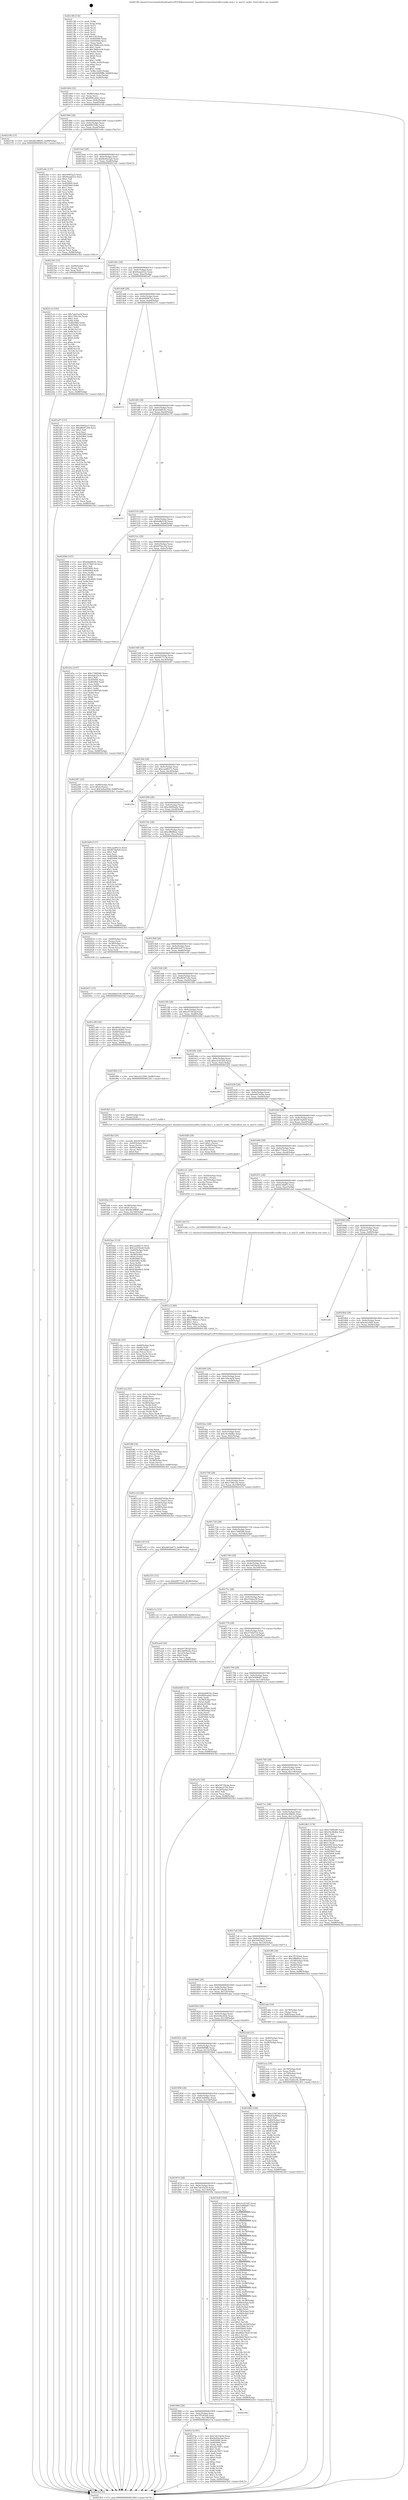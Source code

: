 digraph "0x4013f0" {
  label = "0x4013f0 (/mnt/c/Users/mathe/Desktop/tcc/POCII/binaries/extr_linuxdriversmmchostsdhci-esdhc-imx.c_is_imx53_esdhc_Final-ollvm.out::main(0))"
  labelloc = "t"
  node[shape=record]

  Entry [label="",width=0.3,height=0.3,shape=circle,fillcolor=black,style=filled]
  "0x401464" [label="{
     0x401464 [32]\l
     | [instrs]\l
     &nbsp;&nbsp;0x401464 \<+6\>: mov -0x88(%rbp),%eax\l
     &nbsp;&nbsp;0x40146a \<+2\>: mov %eax,%ecx\l
     &nbsp;&nbsp;0x40146c \<+6\>: sub $0x800cabd2,%ecx\l
     &nbsp;&nbsp;0x401472 \<+6\>: mov %eax,-0x9c(%rbp)\l
     &nbsp;&nbsp;0x401478 \<+6\>: mov %ecx,-0xa0(%rbp)\l
     &nbsp;&nbsp;0x40147e \<+6\>: je 000000000040214b \<main+0xd5b\>\l
  }"]
  "0x40214b" [label="{
     0x40214b [15]\l
     | [instrs]\l
     &nbsp;&nbsp;0x40214b \<+10\>: movl $0x4bc98645,-0x88(%rbp)\l
     &nbsp;&nbsp;0x402155 \<+5\>: jmp 00000000004023b3 \<main+0xfc3\>\l
  }"]
  "0x401484" [label="{
     0x401484 [28]\l
     | [instrs]\l
     &nbsp;&nbsp;0x401484 \<+5\>: jmp 0000000000401489 \<main+0x99\>\l
     &nbsp;&nbsp;0x401489 \<+6\>: mov -0x9c(%rbp),%eax\l
     &nbsp;&nbsp;0x40148f \<+5\>: sub $0x89021fde,%eax\l
     &nbsp;&nbsp;0x401494 \<+6\>: mov %eax,-0xa4(%rbp)\l
     &nbsp;&nbsp;0x40149a \<+6\>: je 0000000000401e6e \<main+0xa7e\>\l
  }"]
  Exit [label="",width=0.3,height=0.3,shape=circle,fillcolor=black,style=filled,peripheries=2]
  "0x401e6e" [label="{
     0x401e6e [137]\l
     | [instrs]\l
     &nbsp;&nbsp;0x401e6e \<+5\>: mov $0x504f3ac5,%eax\l
     &nbsp;&nbsp;0x401e73 \<+5\>: mov $0x9eaad322,%ecx\l
     &nbsp;&nbsp;0x401e78 \<+2\>: mov $0x1,%dl\l
     &nbsp;&nbsp;0x401e7a \<+2\>: xor %esi,%esi\l
     &nbsp;&nbsp;0x401e7c \<+7\>: mov 0x405060,%edi\l
     &nbsp;&nbsp;0x401e83 \<+8\>: mov 0x405064,%r8d\l
     &nbsp;&nbsp;0x401e8b \<+3\>: sub $0x1,%esi\l
     &nbsp;&nbsp;0x401e8e \<+3\>: mov %edi,%r9d\l
     &nbsp;&nbsp;0x401e91 \<+3\>: add %esi,%r9d\l
     &nbsp;&nbsp;0x401e94 \<+4\>: imul %r9d,%edi\l
     &nbsp;&nbsp;0x401e98 \<+3\>: and $0x1,%edi\l
     &nbsp;&nbsp;0x401e9b \<+3\>: cmp $0x0,%edi\l
     &nbsp;&nbsp;0x401e9e \<+4\>: sete %r10b\l
     &nbsp;&nbsp;0x401ea2 \<+4\>: cmp $0xa,%r8d\l
     &nbsp;&nbsp;0x401ea6 \<+4\>: setl %r11b\l
     &nbsp;&nbsp;0x401eaa \<+3\>: mov %r10b,%bl\l
     &nbsp;&nbsp;0x401ead \<+3\>: xor $0xff,%bl\l
     &nbsp;&nbsp;0x401eb0 \<+3\>: mov %r11b,%r14b\l
     &nbsp;&nbsp;0x401eb3 \<+4\>: xor $0xff,%r14b\l
     &nbsp;&nbsp;0x401eb7 \<+3\>: xor $0x1,%dl\l
     &nbsp;&nbsp;0x401eba \<+3\>: mov %bl,%r15b\l
     &nbsp;&nbsp;0x401ebd \<+4\>: and $0xff,%r15b\l
     &nbsp;&nbsp;0x401ec1 \<+3\>: and %dl,%r10b\l
     &nbsp;&nbsp;0x401ec4 \<+3\>: mov %r14b,%r12b\l
     &nbsp;&nbsp;0x401ec7 \<+4\>: and $0xff,%r12b\l
     &nbsp;&nbsp;0x401ecb \<+3\>: and %dl,%r11b\l
     &nbsp;&nbsp;0x401ece \<+3\>: or %r10b,%r15b\l
     &nbsp;&nbsp;0x401ed1 \<+3\>: or %r11b,%r12b\l
     &nbsp;&nbsp;0x401ed4 \<+3\>: xor %r12b,%r15b\l
     &nbsp;&nbsp;0x401ed7 \<+3\>: or %r14b,%bl\l
     &nbsp;&nbsp;0x401eda \<+3\>: xor $0xff,%bl\l
     &nbsp;&nbsp;0x401edd \<+3\>: or $0x1,%dl\l
     &nbsp;&nbsp;0x401ee0 \<+2\>: and %dl,%bl\l
     &nbsp;&nbsp;0x401ee2 \<+3\>: or %bl,%r15b\l
     &nbsp;&nbsp;0x401ee5 \<+4\>: test $0x1,%r15b\l
     &nbsp;&nbsp;0x401ee9 \<+3\>: cmovne %ecx,%eax\l
     &nbsp;&nbsp;0x401eec \<+6\>: mov %eax,-0x88(%rbp)\l
     &nbsp;&nbsp;0x401ef2 \<+5\>: jmp 00000000004023b3 \<main+0xfc3\>\l
  }"]
  "0x4014a0" [label="{
     0x4014a0 [28]\l
     | [instrs]\l
     &nbsp;&nbsp;0x4014a0 \<+5\>: jmp 00000000004014a5 \<main+0xb5\>\l
     &nbsp;&nbsp;0x4014a5 \<+6\>: mov -0x9c(%rbp),%eax\l
     &nbsp;&nbsp;0x4014ab \<+5\>: sub $0x8e44a5ad,%eax\l
     &nbsp;&nbsp;0x4014b0 \<+6\>: mov %eax,-0xa8(%rbp)\l
     &nbsp;&nbsp;0x4014b6 \<+6\>: je 00000000004021b5 \<main+0xdc5\>\l
  }"]
  "0x4021c4" [label="{
     0x4021c4 [145]\l
     | [instrs]\l
     &nbsp;&nbsp;0x4021c4 \<+5\>: mov $0x7ab33a5d,%ecx\l
     &nbsp;&nbsp;0x4021c9 \<+5\>: mov $0x170fc14a,%edx\l
     &nbsp;&nbsp;0x4021ce \<+3\>: mov $0x1,%sil\l
     &nbsp;&nbsp;0x4021d1 \<+3\>: xor %r8d,%r8d\l
     &nbsp;&nbsp;0x4021d4 \<+8\>: mov 0x405060,%r9d\l
     &nbsp;&nbsp;0x4021dc \<+8\>: mov 0x405064,%r10d\l
     &nbsp;&nbsp;0x4021e4 \<+4\>: sub $0x1,%r8d\l
     &nbsp;&nbsp;0x4021e8 \<+3\>: mov %r9d,%r11d\l
     &nbsp;&nbsp;0x4021eb \<+3\>: add %r8d,%r11d\l
     &nbsp;&nbsp;0x4021ee \<+4\>: imul %r11d,%r9d\l
     &nbsp;&nbsp;0x4021f2 \<+4\>: and $0x1,%r9d\l
     &nbsp;&nbsp;0x4021f6 \<+4\>: cmp $0x0,%r9d\l
     &nbsp;&nbsp;0x4021fa \<+3\>: sete %bl\l
     &nbsp;&nbsp;0x4021fd \<+4\>: cmp $0xa,%r10d\l
     &nbsp;&nbsp;0x402201 \<+4\>: setl %r14b\l
     &nbsp;&nbsp;0x402205 \<+3\>: mov %bl,%r15b\l
     &nbsp;&nbsp;0x402208 \<+4\>: xor $0xff,%r15b\l
     &nbsp;&nbsp;0x40220c \<+3\>: mov %r14b,%r12b\l
     &nbsp;&nbsp;0x40220f \<+4\>: xor $0xff,%r12b\l
     &nbsp;&nbsp;0x402213 \<+4\>: xor $0x0,%sil\l
     &nbsp;&nbsp;0x402217 \<+3\>: mov %r15b,%r13b\l
     &nbsp;&nbsp;0x40221a \<+4\>: and $0x0,%r13b\l
     &nbsp;&nbsp;0x40221e \<+3\>: and %sil,%bl\l
     &nbsp;&nbsp;0x402221 \<+3\>: mov %r12b,%al\l
     &nbsp;&nbsp;0x402224 \<+2\>: and $0x0,%al\l
     &nbsp;&nbsp;0x402226 \<+3\>: and %sil,%r14b\l
     &nbsp;&nbsp;0x402229 \<+3\>: or %bl,%r13b\l
     &nbsp;&nbsp;0x40222c \<+3\>: or %r14b,%al\l
     &nbsp;&nbsp;0x40222f \<+3\>: xor %al,%r13b\l
     &nbsp;&nbsp;0x402232 \<+3\>: or %r12b,%r15b\l
     &nbsp;&nbsp;0x402235 \<+4\>: xor $0xff,%r15b\l
     &nbsp;&nbsp;0x402239 \<+4\>: or $0x0,%sil\l
     &nbsp;&nbsp;0x40223d \<+3\>: and %sil,%r15b\l
     &nbsp;&nbsp;0x402240 \<+3\>: or %r15b,%r13b\l
     &nbsp;&nbsp;0x402243 \<+4\>: test $0x1,%r13b\l
     &nbsp;&nbsp;0x402247 \<+3\>: cmovne %edx,%ecx\l
     &nbsp;&nbsp;0x40224a \<+6\>: mov %ecx,-0x88(%rbp)\l
     &nbsp;&nbsp;0x402250 \<+5\>: jmp 00000000004023b3 \<main+0xfc3\>\l
  }"]
  "0x4021b5" [label="{
     0x4021b5 [15]\l
     | [instrs]\l
     &nbsp;&nbsp;0x4021b5 \<+4\>: mov -0x60(%rbp),%rax\l
     &nbsp;&nbsp;0x4021b9 \<+3\>: mov (%rax),%rax\l
     &nbsp;&nbsp;0x4021bc \<+3\>: mov %rax,%rdi\l
     &nbsp;&nbsp;0x4021bf \<+5\>: call 0000000000401030 \<free@plt\>\l
     | [calls]\l
     &nbsp;&nbsp;0x401030 \{1\} (unknown)\l
  }"]
  "0x4014bc" [label="{
     0x4014bc [28]\l
     | [instrs]\l
     &nbsp;&nbsp;0x4014bc \<+5\>: jmp 00000000004014c1 \<main+0xd1\>\l
     &nbsp;&nbsp;0x4014c1 \<+6\>: mov -0x9c(%rbp),%eax\l
     &nbsp;&nbsp;0x4014c7 \<+5\>: sub $0x9eaad322,%eax\l
     &nbsp;&nbsp;0x4014cc \<+6\>: mov %eax,-0xac(%rbp)\l
     &nbsp;&nbsp;0x4014d2 \<+6\>: je 0000000000401ef7 \<main+0xb07\>\l
  }"]
  "0x4018ac" [label="{
     0x4018ac\l
  }", style=dashed]
  "0x401ef7" [label="{
     0x401ef7 [137]\l
     | [instrs]\l
     &nbsp;&nbsp;0x401ef7 \<+5\>: mov $0x504f3ac5,%eax\l
     &nbsp;&nbsp;0x401efc \<+5\>: mov $0xd8287c6d,%ecx\l
     &nbsp;&nbsp;0x401f01 \<+2\>: mov $0x1,%dl\l
     &nbsp;&nbsp;0x401f03 \<+2\>: xor %esi,%esi\l
     &nbsp;&nbsp;0x401f05 \<+7\>: mov 0x405060,%edi\l
     &nbsp;&nbsp;0x401f0c \<+8\>: mov 0x405064,%r8d\l
     &nbsp;&nbsp;0x401f14 \<+3\>: sub $0x1,%esi\l
     &nbsp;&nbsp;0x401f17 \<+3\>: mov %edi,%r9d\l
     &nbsp;&nbsp;0x401f1a \<+3\>: add %esi,%r9d\l
     &nbsp;&nbsp;0x401f1d \<+4\>: imul %r9d,%edi\l
     &nbsp;&nbsp;0x401f21 \<+3\>: and $0x1,%edi\l
     &nbsp;&nbsp;0x401f24 \<+3\>: cmp $0x0,%edi\l
     &nbsp;&nbsp;0x401f27 \<+4\>: sete %r10b\l
     &nbsp;&nbsp;0x401f2b \<+4\>: cmp $0xa,%r8d\l
     &nbsp;&nbsp;0x401f2f \<+4\>: setl %r11b\l
     &nbsp;&nbsp;0x401f33 \<+3\>: mov %r10b,%bl\l
     &nbsp;&nbsp;0x401f36 \<+3\>: xor $0xff,%bl\l
     &nbsp;&nbsp;0x401f39 \<+3\>: mov %r11b,%r14b\l
     &nbsp;&nbsp;0x401f3c \<+4\>: xor $0xff,%r14b\l
     &nbsp;&nbsp;0x401f40 \<+3\>: xor $0x1,%dl\l
     &nbsp;&nbsp;0x401f43 \<+3\>: mov %bl,%r15b\l
     &nbsp;&nbsp;0x401f46 \<+4\>: and $0xff,%r15b\l
     &nbsp;&nbsp;0x401f4a \<+3\>: and %dl,%r10b\l
     &nbsp;&nbsp;0x401f4d \<+3\>: mov %r14b,%r12b\l
     &nbsp;&nbsp;0x401f50 \<+4\>: and $0xff,%r12b\l
     &nbsp;&nbsp;0x401f54 \<+3\>: and %dl,%r11b\l
     &nbsp;&nbsp;0x401f57 \<+3\>: or %r10b,%r15b\l
     &nbsp;&nbsp;0x401f5a \<+3\>: or %r11b,%r12b\l
     &nbsp;&nbsp;0x401f5d \<+3\>: xor %r12b,%r15b\l
     &nbsp;&nbsp;0x401f60 \<+3\>: or %r14b,%bl\l
     &nbsp;&nbsp;0x401f63 \<+3\>: xor $0xff,%bl\l
     &nbsp;&nbsp;0x401f66 \<+3\>: or $0x1,%dl\l
     &nbsp;&nbsp;0x401f69 \<+2\>: and %dl,%bl\l
     &nbsp;&nbsp;0x401f6b \<+3\>: or %bl,%r15b\l
     &nbsp;&nbsp;0x401f6e \<+4\>: test $0x1,%r15b\l
     &nbsp;&nbsp;0x401f72 \<+3\>: cmovne %ecx,%eax\l
     &nbsp;&nbsp;0x401f75 \<+6\>: mov %eax,-0x88(%rbp)\l
     &nbsp;&nbsp;0x401f7b \<+5\>: jmp 00000000004023b3 \<main+0xfc3\>\l
  }"]
  "0x4014d8" [label="{
     0x4014d8 [28]\l
     | [instrs]\l
     &nbsp;&nbsp;0x4014d8 \<+5\>: jmp 00000000004014dd \<main+0xed\>\l
     &nbsp;&nbsp;0x4014dd \<+6\>: mov -0x9c(%rbp),%eax\l
     &nbsp;&nbsp;0x4014e3 \<+5\>: sub $0xb00847a2,%eax\l
     &nbsp;&nbsp;0x4014e8 \<+6\>: mov %eax,-0xb0(%rbp)\l
     &nbsp;&nbsp;0x4014ee \<+6\>: je 0000000000402273 \<main+0xe83\>\l
  }"]
  "0x40215a" [label="{
     0x40215a [91]\l
     | [instrs]\l
     &nbsp;&nbsp;0x40215a \<+5\>: mov $0x7ab33a5d,%eax\l
     &nbsp;&nbsp;0x40215f \<+5\>: mov $0x8e44a5ad,%ecx\l
     &nbsp;&nbsp;0x402164 \<+7\>: mov 0x405060,%edx\l
     &nbsp;&nbsp;0x40216b \<+7\>: mov 0x405064,%esi\l
     &nbsp;&nbsp;0x402172 \<+2\>: mov %edx,%edi\l
     &nbsp;&nbsp;0x402174 \<+6\>: add $0xcde7fd71,%edi\l
     &nbsp;&nbsp;0x40217a \<+3\>: sub $0x1,%edi\l
     &nbsp;&nbsp;0x40217d \<+6\>: sub $0xcde7fd71,%edi\l
     &nbsp;&nbsp;0x402183 \<+3\>: imul %edi,%edx\l
     &nbsp;&nbsp;0x402186 \<+3\>: and $0x1,%edx\l
     &nbsp;&nbsp;0x402189 \<+3\>: cmp $0x0,%edx\l
     &nbsp;&nbsp;0x40218c \<+4\>: sete %r8b\l
     &nbsp;&nbsp;0x402190 \<+3\>: cmp $0xa,%esi\l
     &nbsp;&nbsp;0x402193 \<+4\>: setl %r9b\l
     &nbsp;&nbsp;0x402197 \<+3\>: mov %r8b,%r10b\l
     &nbsp;&nbsp;0x40219a \<+3\>: and %r9b,%r10b\l
     &nbsp;&nbsp;0x40219d \<+3\>: xor %r9b,%r8b\l
     &nbsp;&nbsp;0x4021a0 \<+3\>: or %r8b,%r10b\l
     &nbsp;&nbsp;0x4021a3 \<+4\>: test $0x1,%r10b\l
     &nbsp;&nbsp;0x4021a7 \<+3\>: cmovne %ecx,%eax\l
     &nbsp;&nbsp;0x4021aa \<+6\>: mov %eax,-0x88(%rbp)\l
     &nbsp;&nbsp;0x4021b0 \<+5\>: jmp 00000000004023b3 \<main+0xfc3\>\l
  }"]
  "0x402273" [label="{
     0x402273\l
  }", style=dashed]
  "0x4014f4" [label="{
     0x4014f4 [28]\l
     | [instrs]\l
     &nbsp;&nbsp;0x4014f4 \<+5\>: jmp 00000000004014f9 \<main+0x109\>\l
     &nbsp;&nbsp;0x4014f9 \<+6\>: mov -0x9c(%rbp),%eax\l
     &nbsp;&nbsp;0x4014ff \<+5\>: sub $0xb4dd816c,%eax\l
     &nbsp;&nbsp;0x401504 \<+6\>: mov %eax,-0xb4(%rbp)\l
     &nbsp;&nbsp;0x40150a \<+6\>: je 0000000000402370 \<main+0xf80\>\l
  }"]
  "0x401890" [label="{
     0x401890 [28]\l
     | [instrs]\l
     &nbsp;&nbsp;0x401890 \<+5\>: jmp 0000000000401895 \<main+0x4a5\>\l
     &nbsp;&nbsp;0x401895 \<+6\>: mov -0x9c(%rbp),%eax\l
     &nbsp;&nbsp;0x40189b \<+5\>: sub $0x7f5183e8,%eax\l
     &nbsp;&nbsp;0x4018a0 \<+6\>: mov %eax,-0x138(%rbp)\l
     &nbsp;&nbsp;0x4018a6 \<+6\>: je 000000000040215a \<main+0xd6a\>\l
  }"]
  "0x402370" [label="{
     0x402370\l
  }", style=dashed]
  "0x401510" [label="{
     0x401510 [28]\l
     | [instrs]\l
     &nbsp;&nbsp;0x401510 \<+5\>: jmp 0000000000401515 \<main+0x125\>\l
     &nbsp;&nbsp;0x401515 \<+6\>: mov -0x9c(%rbp),%eax\l
     &nbsp;&nbsp;0x40151b \<+5\>: sub $0xba8a514f,%eax\l
     &nbsp;&nbsp;0x401520 \<+6\>: mov %eax,-0xb8(%rbp)\l
     &nbsp;&nbsp;0x401526 \<+6\>: je 0000000000402046 \<main+0xc56\>\l
  }"]
  "0x40239a" [label="{
     0x40239a\l
  }", style=dashed]
  "0x402046" [label="{
     0x402046 [147]\l
     | [instrs]\l
     &nbsp;&nbsp;0x402046 \<+5\>: mov $0xb4dd816c,%eax\l
     &nbsp;&nbsp;0x40204b \<+5\>: mov $0x3759d7c0,%ecx\l
     &nbsp;&nbsp;0x402050 \<+2\>: mov $0x1,%dl\l
     &nbsp;&nbsp;0x402052 \<+7\>: mov 0x405060,%esi\l
     &nbsp;&nbsp;0x402059 \<+7\>: mov 0x405064,%edi\l
     &nbsp;&nbsp;0x402060 \<+3\>: mov %esi,%r8d\l
     &nbsp;&nbsp;0x402063 \<+7\>: sub $0x148c4695,%r8d\l
     &nbsp;&nbsp;0x40206a \<+4\>: sub $0x1,%r8d\l
     &nbsp;&nbsp;0x40206e \<+7\>: add $0x148c4695,%r8d\l
     &nbsp;&nbsp;0x402075 \<+4\>: imul %r8d,%esi\l
     &nbsp;&nbsp;0x402079 \<+3\>: and $0x1,%esi\l
     &nbsp;&nbsp;0x40207c \<+3\>: cmp $0x0,%esi\l
     &nbsp;&nbsp;0x40207f \<+4\>: sete %r9b\l
     &nbsp;&nbsp;0x402083 \<+3\>: cmp $0xa,%edi\l
     &nbsp;&nbsp;0x402086 \<+4\>: setl %r10b\l
     &nbsp;&nbsp;0x40208a \<+3\>: mov %r9b,%r11b\l
     &nbsp;&nbsp;0x40208d \<+4\>: xor $0xff,%r11b\l
     &nbsp;&nbsp;0x402091 \<+3\>: mov %r10b,%bl\l
     &nbsp;&nbsp;0x402094 \<+3\>: xor $0xff,%bl\l
     &nbsp;&nbsp;0x402097 \<+3\>: xor $0x1,%dl\l
     &nbsp;&nbsp;0x40209a \<+3\>: mov %r11b,%r14b\l
     &nbsp;&nbsp;0x40209d \<+4\>: and $0xff,%r14b\l
     &nbsp;&nbsp;0x4020a1 \<+3\>: and %dl,%r9b\l
     &nbsp;&nbsp;0x4020a4 \<+3\>: mov %bl,%r15b\l
     &nbsp;&nbsp;0x4020a7 \<+4\>: and $0xff,%r15b\l
     &nbsp;&nbsp;0x4020ab \<+3\>: and %dl,%r10b\l
     &nbsp;&nbsp;0x4020ae \<+3\>: or %r9b,%r14b\l
     &nbsp;&nbsp;0x4020b1 \<+3\>: or %r10b,%r15b\l
     &nbsp;&nbsp;0x4020b4 \<+3\>: xor %r15b,%r14b\l
     &nbsp;&nbsp;0x4020b7 \<+3\>: or %bl,%r11b\l
     &nbsp;&nbsp;0x4020ba \<+4\>: xor $0xff,%r11b\l
     &nbsp;&nbsp;0x4020be \<+3\>: or $0x1,%dl\l
     &nbsp;&nbsp;0x4020c1 \<+3\>: and %dl,%r11b\l
     &nbsp;&nbsp;0x4020c4 \<+3\>: or %r11b,%r14b\l
     &nbsp;&nbsp;0x4020c7 \<+4\>: test $0x1,%r14b\l
     &nbsp;&nbsp;0x4020cb \<+3\>: cmovne %ecx,%eax\l
     &nbsp;&nbsp;0x4020ce \<+6\>: mov %eax,-0x88(%rbp)\l
     &nbsp;&nbsp;0x4020d4 \<+5\>: jmp 00000000004023b3 \<main+0xfc3\>\l
  }"]
  "0x40152c" [label="{
     0x40152c [28]\l
     | [instrs]\l
     &nbsp;&nbsp;0x40152c \<+5\>: jmp 0000000000401531 \<main+0x141\>\l
     &nbsp;&nbsp;0x401531 \<+6\>: mov -0x9c(%rbp),%eax\l
     &nbsp;&nbsp;0x401537 \<+5\>: sub $0xbf79ec04,%eax\l
     &nbsp;&nbsp;0x40153c \<+6\>: mov %eax,-0xbc(%rbp)\l
     &nbsp;&nbsp;0x401542 \<+6\>: je 0000000000401d1e \<main+0x92e\>\l
  }"]
  "0x402037" [label="{
     0x402037 [15]\l
     | [instrs]\l
     &nbsp;&nbsp;0x402037 \<+10\>: movl $0xba8a514f,-0x88(%rbp)\l
     &nbsp;&nbsp;0x402041 \<+5\>: jmp 00000000004023b3 \<main+0xfc3\>\l
  }"]
  "0x401d1e" [label="{
     0x401d1e [147]\l
     | [instrs]\l
     &nbsp;&nbsp;0x401d1e \<+5\>: mov $0x17d6f266,%eax\l
     &nbsp;&nbsp;0x401d23 \<+5\>: mov $0x4ab22e7b,%ecx\l
     &nbsp;&nbsp;0x401d28 \<+2\>: mov $0x1,%dl\l
     &nbsp;&nbsp;0x401d2a \<+7\>: mov 0x405060,%esi\l
     &nbsp;&nbsp;0x401d31 \<+7\>: mov 0x405064,%edi\l
     &nbsp;&nbsp;0x401d38 \<+3\>: mov %esi,%r8d\l
     &nbsp;&nbsp;0x401d3b \<+7\>: add $0x11909766,%r8d\l
     &nbsp;&nbsp;0x401d42 \<+4\>: sub $0x1,%r8d\l
     &nbsp;&nbsp;0x401d46 \<+7\>: sub $0x11909766,%r8d\l
     &nbsp;&nbsp;0x401d4d \<+4\>: imul %r8d,%esi\l
     &nbsp;&nbsp;0x401d51 \<+3\>: and $0x1,%esi\l
     &nbsp;&nbsp;0x401d54 \<+3\>: cmp $0x0,%esi\l
     &nbsp;&nbsp;0x401d57 \<+4\>: sete %r9b\l
     &nbsp;&nbsp;0x401d5b \<+3\>: cmp $0xa,%edi\l
     &nbsp;&nbsp;0x401d5e \<+4\>: setl %r10b\l
     &nbsp;&nbsp;0x401d62 \<+3\>: mov %r9b,%r11b\l
     &nbsp;&nbsp;0x401d65 \<+4\>: xor $0xff,%r11b\l
     &nbsp;&nbsp;0x401d69 \<+3\>: mov %r10b,%bl\l
     &nbsp;&nbsp;0x401d6c \<+3\>: xor $0xff,%bl\l
     &nbsp;&nbsp;0x401d6f \<+3\>: xor $0x0,%dl\l
     &nbsp;&nbsp;0x401d72 \<+3\>: mov %r11b,%r14b\l
     &nbsp;&nbsp;0x401d75 \<+4\>: and $0x0,%r14b\l
     &nbsp;&nbsp;0x401d79 \<+3\>: and %dl,%r9b\l
     &nbsp;&nbsp;0x401d7c \<+3\>: mov %bl,%r15b\l
     &nbsp;&nbsp;0x401d7f \<+4\>: and $0x0,%r15b\l
     &nbsp;&nbsp;0x401d83 \<+3\>: and %dl,%r10b\l
     &nbsp;&nbsp;0x401d86 \<+3\>: or %r9b,%r14b\l
     &nbsp;&nbsp;0x401d89 \<+3\>: or %r10b,%r15b\l
     &nbsp;&nbsp;0x401d8c \<+3\>: xor %r15b,%r14b\l
     &nbsp;&nbsp;0x401d8f \<+3\>: or %bl,%r11b\l
     &nbsp;&nbsp;0x401d92 \<+4\>: xor $0xff,%r11b\l
     &nbsp;&nbsp;0x401d96 \<+3\>: or $0x0,%dl\l
     &nbsp;&nbsp;0x401d99 \<+3\>: and %dl,%r11b\l
     &nbsp;&nbsp;0x401d9c \<+3\>: or %r11b,%r14b\l
     &nbsp;&nbsp;0x401d9f \<+4\>: test $0x1,%r14b\l
     &nbsp;&nbsp;0x401da3 \<+3\>: cmovne %ecx,%eax\l
     &nbsp;&nbsp;0x401da6 \<+6\>: mov %eax,-0x88(%rbp)\l
     &nbsp;&nbsp;0x401dac \<+5\>: jmp 00000000004023b3 \<main+0xfc3\>\l
  }"]
  "0x401548" [label="{
     0x401548 [28]\l
     | [instrs]\l
     &nbsp;&nbsp;0x401548 \<+5\>: jmp 000000000040154d \<main+0x15d\>\l
     &nbsp;&nbsp;0x40154d \<+6\>: mov -0x9c(%rbp),%eax\l
     &nbsp;&nbsp;0x401553 \<+5\>: sub $0xbf97713d,%eax\l
     &nbsp;&nbsp;0x401558 \<+6\>: mov %eax,-0xc0(%rbp)\l
     &nbsp;&nbsp;0x40155e \<+6\>: je 0000000000402287 \<main+0xe97\>\l
  }"]
  "0x401fda" [label="{
     0x401fda [31]\l
     | [instrs]\l
     &nbsp;&nbsp;0x401fda \<+4\>: mov -0x38(%rbp),%rcx\l
     &nbsp;&nbsp;0x401fde \<+6\>: movl $0x0,(%rcx)\l
     &nbsp;&nbsp;0x401fe4 \<+10\>: movl $0x4bc98645,-0x88(%rbp)\l
     &nbsp;&nbsp;0x401fee \<+6\>: mov %eax,-0x140(%rbp)\l
     &nbsp;&nbsp;0x401ff4 \<+5\>: jmp 00000000004023b3 \<main+0xfc3\>\l
  }"]
  "0x402287" [label="{
     0x402287 [25]\l
     | [instrs]\l
     &nbsp;&nbsp;0x402287 \<+4\>: mov -0x80(%rbp),%rax\l
     &nbsp;&nbsp;0x40228b \<+6\>: movl $0x0,(%rax)\l
     &nbsp;&nbsp;0x402291 \<+10\>: movl $0x5e9ee83d,-0x88(%rbp)\l
     &nbsp;&nbsp;0x40229b \<+5\>: jmp 00000000004023b3 \<main+0xfc3\>\l
  }"]
  "0x401564" [label="{
     0x401564 [28]\l
     | [instrs]\l
     &nbsp;&nbsp;0x401564 \<+5\>: jmp 0000000000401569 \<main+0x179\>\l
     &nbsp;&nbsp;0x401569 \<+6\>: mov -0x9c(%rbp),%eax\l
     &nbsp;&nbsp;0x40156f \<+5\>: sub $0xcaad8215,%eax\l
     &nbsp;&nbsp;0x401574 \<+6\>: mov %eax,-0xc4(%rbp)\l
     &nbsp;&nbsp;0x40157a \<+6\>: je 00000000004022fa \<main+0xf0a\>\l
  }"]
  "0x401fbd" [label="{
     0x401fbd [29]\l
     | [instrs]\l
     &nbsp;&nbsp;0x401fbd \<+10\>: movabs $0x4030b6,%rdi\l
     &nbsp;&nbsp;0x401fc7 \<+4\>: mov -0x40(%rbp),%rcx\l
     &nbsp;&nbsp;0x401fcb \<+2\>: mov %eax,(%rcx)\l
     &nbsp;&nbsp;0x401fcd \<+4\>: mov -0x40(%rbp),%rcx\l
     &nbsp;&nbsp;0x401fd1 \<+2\>: mov (%rcx),%esi\l
     &nbsp;&nbsp;0x401fd3 \<+2\>: mov $0x0,%al\l
     &nbsp;&nbsp;0x401fd5 \<+5\>: call 0000000000401040 \<printf@plt\>\l
     | [calls]\l
     &nbsp;&nbsp;0x401040 \{1\} (unknown)\l
  }"]
  "0x4022fa" [label="{
     0x4022fa\l
  }", style=dashed]
  "0x401580" [label="{
     0x401580 [28]\l
     | [instrs]\l
     &nbsp;&nbsp;0x401580 \<+5\>: jmp 0000000000401585 \<main+0x195\>\l
     &nbsp;&nbsp;0x401585 \<+6\>: mov -0x9c(%rbp),%eax\l
     &nbsp;&nbsp;0x40158b \<+5\>: sub $0xcb694a4a,%eax\l
     &nbsp;&nbsp;0x401590 \<+6\>: mov %eax,-0xc8(%rbp)\l
     &nbsp;&nbsp;0x401596 \<+6\>: je 0000000000401b06 \<main+0x716\>\l
  }"]
  "0x401cea" [label="{
     0x401cea [52]\l
     | [instrs]\l
     &nbsp;&nbsp;0x401cea \<+6\>: mov -0x13c(%rbp),%ecx\l
     &nbsp;&nbsp;0x401cf0 \<+3\>: imul %eax,%ecx\l
     &nbsp;&nbsp;0x401cf3 \<+4\>: mov -0x60(%rbp),%rsi\l
     &nbsp;&nbsp;0x401cf7 \<+3\>: mov (%rsi),%rsi\l
     &nbsp;&nbsp;0x401cfa \<+4\>: mov -0x58(%rbp),%rdi\l
     &nbsp;&nbsp;0x401cfe \<+3\>: movslq (%rdi),%rdi\l
     &nbsp;&nbsp;0x401d01 \<+4\>: mov (%rsi,%rdi,8),%rsi\l
     &nbsp;&nbsp;0x401d05 \<+4\>: mov -0x48(%rbp),%rdi\l
     &nbsp;&nbsp;0x401d09 \<+3\>: movslq (%rdi),%rdi\l
     &nbsp;&nbsp;0x401d0c \<+3\>: mov %ecx,(%rsi,%rdi,4)\l
     &nbsp;&nbsp;0x401d0f \<+10\>: movl $0xbf79ec04,-0x88(%rbp)\l
     &nbsp;&nbsp;0x401d19 \<+5\>: jmp 00000000004023b3 \<main+0xfc3\>\l
  }"]
  "0x401b06" [label="{
     0x401b06 [137]\l
     | [instrs]\l
     &nbsp;&nbsp;0x401b06 \<+5\>: mov $0xcaad8215,%eax\l
     &nbsp;&nbsp;0x401b0b \<+5\>: mov $0xfb7da020,%ecx\l
     &nbsp;&nbsp;0x401b10 \<+2\>: mov $0x1,%dl\l
     &nbsp;&nbsp;0x401b12 \<+2\>: xor %esi,%esi\l
     &nbsp;&nbsp;0x401b14 \<+7\>: mov 0x405060,%edi\l
     &nbsp;&nbsp;0x401b1b \<+8\>: mov 0x405064,%r8d\l
     &nbsp;&nbsp;0x401b23 \<+3\>: sub $0x1,%esi\l
     &nbsp;&nbsp;0x401b26 \<+3\>: mov %edi,%r9d\l
     &nbsp;&nbsp;0x401b29 \<+3\>: add %esi,%r9d\l
     &nbsp;&nbsp;0x401b2c \<+4\>: imul %r9d,%edi\l
     &nbsp;&nbsp;0x401b30 \<+3\>: and $0x1,%edi\l
     &nbsp;&nbsp;0x401b33 \<+3\>: cmp $0x0,%edi\l
     &nbsp;&nbsp;0x401b36 \<+4\>: sete %r10b\l
     &nbsp;&nbsp;0x401b3a \<+4\>: cmp $0xa,%r8d\l
     &nbsp;&nbsp;0x401b3e \<+4\>: setl %r11b\l
     &nbsp;&nbsp;0x401b42 \<+3\>: mov %r10b,%bl\l
     &nbsp;&nbsp;0x401b45 \<+3\>: xor $0xff,%bl\l
     &nbsp;&nbsp;0x401b48 \<+3\>: mov %r11b,%r14b\l
     &nbsp;&nbsp;0x401b4b \<+4\>: xor $0xff,%r14b\l
     &nbsp;&nbsp;0x401b4f \<+3\>: xor $0x0,%dl\l
     &nbsp;&nbsp;0x401b52 \<+3\>: mov %bl,%r15b\l
     &nbsp;&nbsp;0x401b55 \<+4\>: and $0x0,%r15b\l
     &nbsp;&nbsp;0x401b59 \<+3\>: and %dl,%r10b\l
     &nbsp;&nbsp;0x401b5c \<+3\>: mov %r14b,%r12b\l
     &nbsp;&nbsp;0x401b5f \<+4\>: and $0x0,%r12b\l
     &nbsp;&nbsp;0x401b63 \<+3\>: and %dl,%r11b\l
     &nbsp;&nbsp;0x401b66 \<+3\>: or %r10b,%r15b\l
     &nbsp;&nbsp;0x401b69 \<+3\>: or %r11b,%r12b\l
     &nbsp;&nbsp;0x401b6c \<+3\>: xor %r12b,%r15b\l
     &nbsp;&nbsp;0x401b6f \<+3\>: or %r14b,%bl\l
     &nbsp;&nbsp;0x401b72 \<+3\>: xor $0xff,%bl\l
     &nbsp;&nbsp;0x401b75 \<+3\>: or $0x0,%dl\l
     &nbsp;&nbsp;0x401b78 \<+2\>: and %dl,%bl\l
     &nbsp;&nbsp;0x401b7a \<+3\>: or %bl,%r15b\l
     &nbsp;&nbsp;0x401b7d \<+4\>: test $0x1,%r15b\l
     &nbsp;&nbsp;0x401b81 \<+3\>: cmovne %ecx,%eax\l
     &nbsp;&nbsp;0x401b84 \<+6\>: mov %eax,-0x88(%rbp)\l
     &nbsp;&nbsp;0x401b8a \<+5\>: jmp 00000000004023b3 \<main+0xfc3\>\l
  }"]
  "0x40159c" [label="{
     0x40159c [28]\l
     | [instrs]\l
     &nbsp;&nbsp;0x40159c \<+5\>: jmp 00000000004015a1 \<main+0x1b1\>\l
     &nbsp;&nbsp;0x4015a1 \<+6\>: mov -0x9c(%rbp),%eax\l
     &nbsp;&nbsp;0x4015a7 \<+5\>: sub $0xcf8b8bee,%eax\l
     &nbsp;&nbsp;0x4015ac \<+6\>: mov %eax,-0xcc(%rbp)\l
     &nbsp;&nbsp;0x4015b2 \<+6\>: je 000000000040201d \<main+0xc2d\>\l
  }"]
  "0x401cc2" [label="{
     0x401cc2 [40]\l
     | [instrs]\l
     &nbsp;&nbsp;0x401cc2 \<+5\>: mov $0x2,%ecx\l
     &nbsp;&nbsp;0x401cc7 \<+1\>: cltd\l
     &nbsp;&nbsp;0x401cc8 \<+2\>: idiv %ecx\l
     &nbsp;&nbsp;0x401cca \<+6\>: imul $0xfffffffe,%edx,%ecx\l
     &nbsp;&nbsp;0x401cd0 \<+6\>: sub $0xc768ae1c,%ecx\l
     &nbsp;&nbsp;0x401cd6 \<+3\>: add $0x1,%ecx\l
     &nbsp;&nbsp;0x401cd9 \<+6\>: add $0xc768ae1c,%ecx\l
     &nbsp;&nbsp;0x401cdf \<+6\>: mov %ecx,-0x13c(%rbp)\l
     &nbsp;&nbsp;0x401ce5 \<+5\>: call 0000000000401160 \<next_i\>\l
     | [calls]\l
     &nbsp;&nbsp;0x401160 \{1\} (/mnt/c/Users/mathe/Desktop/tcc/POCII/binaries/extr_linuxdriversmmchostsdhci-esdhc-imx.c_is_imx53_esdhc_Final-ollvm.out::next_i)\l
  }"]
  "0x40201d" [label="{
     0x40201d [26]\l
     | [instrs]\l
     &nbsp;&nbsp;0x40201d \<+4\>: mov -0x60(%rbp),%rax\l
     &nbsp;&nbsp;0x402021 \<+3\>: mov (%rax),%rax\l
     &nbsp;&nbsp;0x402024 \<+4\>: mov -0x38(%rbp),%rcx\l
     &nbsp;&nbsp;0x402028 \<+3\>: movslq (%rcx),%rcx\l
     &nbsp;&nbsp;0x40202b \<+4\>: mov (%rax,%rcx,8),%rax\l
     &nbsp;&nbsp;0x40202f \<+3\>: mov %rax,%rdi\l
     &nbsp;&nbsp;0x402032 \<+5\>: call 0000000000401030 \<free@plt\>\l
     | [calls]\l
     &nbsp;&nbsp;0x401030 \{1\} (unknown)\l
  }"]
  "0x4015b8" [label="{
     0x4015b8 [28]\l
     | [instrs]\l
     &nbsp;&nbsp;0x4015b8 \<+5\>: jmp 00000000004015bd \<main+0x1cd\>\l
     &nbsp;&nbsp;0x4015bd \<+6\>: mov -0x9c(%rbp),%eax\l
     &nbsp;&nbsp;0x4015c3 \<+5\>: sub $0xd403e673,%eax\l
     &nbsp;&nbsp;0x4015c8 \<+6\>: mov %eax,-0xd0(%rbp)\l
     &nbsp;&nbsp;0x4015ce \<+6\>: je 0000000000401c99 \<main+0x8a9\>\l
  }"]
  "0x401c6e" [label="{
     0x401c6e [43]\l
     | [instrs]\l
     &nbsp;&nbsp;0x401c6e \<+4\>: mov -0x60(%rbp),%rdi\l
     &nbsp;&nbsp;0x401c72 \<+3\>: mov (%rdi),%rdi\l
     &nbsp;&nbsp;0x401c75 \<+4\>: mov -0x58(%rbp),%rcx\l
     &nbsp;&nbsp;0x401c79 \<+3\>: movslq (%rcx),%rcx\l
     &nbsp;&nbsp;0x401c7c \<+4\>: mov %rax,(%rdi,%rcx,8)\l
     &nbsp;&nbsp;0x401c80 \<+4\>: mov -0x48(%rbp),%rax\l
     &nbsp;&nbsp;0x401c84 \<+6\>: movl $0x0,(%rax)\l
     &nbsp;&nbsp;0x401c8a \<+10\>: movl $0xd403e673,-0x88(%rbp)\l
     &nbsp;&nbsp;0x401c94 \<+5\>: jmp 00000000004023b3 \<main+0xfc3\>\l
  }"]
  "0x401c99" [label="{
     0x401c99 [36]\l
     | [instrs]\l
     &nbsp;&nbsp;0x401c99 \<+5\>: mov $0x89021fde,%eax\l
     &nbsp;&nbsp;0x401c9e \<+5\>: mov $0x4c36d05,%ecx\l
     &nbsp;&nbsp;0x401ca3 \<+4\>: mov -0x48(%rbp),%rdx\l
     &nbsp;&nbsp;0x401ca7 \<+2\>: mov (%rdx),%esi\l
     &nbsp;&nbsp;0x401ca9 \<+4\>: mov -0x50(%rbp),%rdx\l
     &nbsp;&nbsp;0x401cad \<+2\>: cmp (%rdx),%esi\l
     &nbsp;&nbsp;0x401caf \<+3\>: cmovl %ecx,%eax\l
     &nbsp;&nbsp;0x401cb2 \<+6\>: mov %eax,-0x88(%rbp)\l
     &nbsp;&nbsp;0x401cb8 \<+5\>: jmp 00000000004023b3 \<main+0xfc3\>\l
  }"]
  "0x4015d4" [label="{
     0x4015d4 [28]\l
     | [instrs]\l
     &nbsp;&nbsp;0x4015d4 \<+5\>: jmp 00000000004015d9 \<main+0x1e9\>\l
     &nbsp;&nbsp;0x4015d9 \<+6\>: mov -0x9c(%rbp),%eax\l
     &nbsp;&nbsp;0x4015df \<+5\>: sub $0xd8287c6d,%eax\l
     &nbsp;&nbsp;0x4015e4 \<+6\>: mov %eax,-0xd4(%rbp)\l
     &nbsp;&nbsp;0x4015ea \<+6\>: je 0000000000401f80 \<main+0xb90\>\l
  }"]
  "0x401bac" [label="{
     0x401bac [114]\l
     | [instrs]\l
     &nbsp;&nbsp;0x401bac \<+5\>: mov $0xcaad8215,%ecx\l
     &nbsp;&nbsp;0x401bb1 \<+5\>: mov $0x1ed34ee8,%edx\l
     &nbsp;&nbsp;0x401bb6 \<+4\>: mov -0x60(%rbp),%rdi\l
     &nbsp;&nbsp;0x401bba \<+3\>: mov %rax,(%rdi)\l
     &nbsp;&nbsp;0x401bbd \<+4\>: mov -0x58(%rbp),%rax\l
     &nbsp;&nbsp;0x401bc1 \<+6\>: movl $0x0,(%rax)\l
     &nbsp;&nbsp;0x401bc7 \<+7\>: mov 0x405060,%esi\l
     &nbsp;&nbsp;0x401bce \<+8\>: mov 0x405064,%r8d\l
     &nbsp;&nbsp;0x401bd6 \<+3\>: mov %esi,%r9d\l
     &nbsp;&nbsp;0x401bd9 \<+7\>: sub $0x638a60a5,%r9d\l
     &nbsp;&nbsp;0x401be0 \<+4\>: sub $0x1,%r9d\l
     &nbsp;&nbsp;0x401be4 \<+7\>: add $0x638a60a5,%r9d\l
     &nbsp;&nbsp;0x401beb \<+4\>: imul %r9d,%esi\l
     &nbsp;&nbsp;0x401bef \<+3\>: and $0x1,%esi\l
     &nbsp;&nbsp;0x401bf2 \<+3\>: cmp $0x0,%esi\l
     &nbsp;&nbsp;0x401bf5 \<+4\>: sete %r10b\l
     &nbsp;&nbsp;0x401bf9 \<+4\>: cmp $0xa,%r8d\l
     &nbsp;&nbsp;0x401bfd \<+4\>: setl %r11b\l
     &nbsp;&nbsp;0x401c01 \<+3\>: mov %r10b,%bl\l
     &nbsp;&nbsp;0x401c04 \<+3\>: and %r11b,%bl\l
     &nbsp;&nbsp;0x401c07 \<+3\>: xor %r11b,%r10b\l
     &nbsp;&nbsp;0x401c0a \<+3\>: or %r10b,%bl\l
     &nbsp;&nbsp;0x401c0d \<+3\>: test $0x1,%bl\l
     &nbsp;&nbsp;0x401c10 \<+3\>: cmovne %edx,%ecx\l
     &nbsp;&nbsp;0x401c13 \<+6\>: mov %ecx,-0x88(%rbp)\l
     &nbsp;&nbsp;0x401c19 \<+5\>: jmp 00000000004023b3 \<main+0xfc3\>\l
  }"]
  "0x401f80" [label="{
     0x401f80 [15]\l
     | [instrs]\l
     &nbsp;&nbsp;0x401f80 \<+10\>: movl $0xcb21000,-0x88(%rbp)\l
     &nbsp;&nbsp;0x401f8a \<+5\>: jmp 00000000004023b3 \<main+0xfc3\>\l
  }"]
  "0x4015f0" [label="{
     0x4015f0 [28]\l
     | [instrs]\l
     &nbsp;&nbsp;0x4015f0 \<+5\>: jmp 00000000004015f5 \<main+0x205\>\l
     &nbsp;&nbsp;0x4015f5 \<+6\>: mov -0x9c(%rbp),%eax\l
     &nbsp;&nbsp;0x4015fb \<+5\>: sub $0xe07265af,%eax\l
     &nbsp;&nbsp;0x401600 \<+6\>: mov %eax,-0xd8(%rbp)\l
     &nbsp;&nbsp;0x401606 \<+6\>: je 0000000000402264 \<main+0xe74\>\l
  }"]
  "0x401aca" [label="{
     0x401aca [30]\l
     | [instrs]\l
     &nbsp;&nbsp;0x401aca \<+4\>: mov -0x70(%rbp),%rdi\l
     &nbsp;&nbsp;0x401ace \<+2\>: mov %eax,(%rdi)\l
     &nbsp;&nbsp;0x401ad0 \<+4\>: mov -0x70(%rbp),%rdi\l
     &nbsp;&nbsp;0x401ad4 \<+2\>: mov (%rdi),%eax\l
     &nbsp;&nbsp;0x401ad6 \<+3\>: mov %eax,-0x2c(%rbp)\l
     &nbsp;&nbsp;0x401ad9 \<+10\>: movl $0x35afee39,-0x88(%rbp)\l
     &nbsp;&nbsp;0x401ae3 \<+5\>: jmp 00000000004023b3 \<main+0xfc3\>\l
  }"]
  "0x402264" [label="{
     0x402264\l
  }", style=dashed]
  "0x40160c" [label="{
     0x40160c [28]\l
     | [instrs]\l
     &nbsp;&nbsp;0x40160c \<+5\>: jmp 0000000000401611 \<main+0x221\>\l
     &nbsp;&nbsp;0x401611 \<+6\>: mov -0x9c(%rbp),%eax\l
     &nbsp;&nbsp;0x401617 \<+5\>: sub $0xe5cd15d5,%eax\l
     &nbsp;&nbsp;0x40161c \<+6\>: mov %eax,-0xdc(%rbp)\l
     &nbsp;&nbsp;0x401622 \<+6\>: je 00000000004022b5 \<main+0xec5\>\l
  }"]
  "0x401874" [label="{
     0x401874 [28]\l
     | [instrs]\l
     &nbsp;&nbsp;0x401874 \<+5\>: jmp 0000000000401879 \<main+0x489\>\l
     &nbsp;&nbsp;0x401879 \<+6\>: mov -0x9c(%rbp),%eax\l
     &nbsp;&nbsp;0x40187f \<+5\>: sub $0x7ab33a5d,%eax\l
     &nbsp;&nbsp;0x401884 \<+6\>: mov %eax,-0x134(%rbp)\l
     &nbsp;&nbsp;0x40188a \<+6\>: je 000000000040239a \<main+0xfaa\>\l
  }"]
  "0x4022b5" [label="{
     0x4022b5\l
  }", style=dashed]
  "0x401628" [label="{
     0x401628 [28]\l
     | [instrs]\l
     &nbsp;&nbsp;0x401628 \<+5\>: jmp 000000000040162d \<main+0x23d\>\l
     &nbsp;&nbsp;0x40162d \<+6\>: mov -0x9c(%rbp),%eax\l
     &nbsp;&nbsp;0x401633 \<+5\>: sub $0xe647d29a,%eax\l
     &nbsp;&nbsp;0x401638 \<+6\>: mov %eax,-0xe0(%rbp)\l
     &nbsp;&nbsp;0x40163e \<+6\>: je 0000000000401fb1 \<main+0xbc1\>\l
  }"]
  "0x401920" [label="{
     0x401920 [350]\l
     | [instrs]\l
     &nbsp;&nbsp;0x401920 \<+5\>: mov $0xe5cd15d5,%eax\l
     &nbsp;&nbsp;0x401925 \<+5\>: mov $0x3e6f4b87,%ecx\l
     &nbsp;&nbsp;0x40192a \<+2\>: mov $0x1,%dl\l
     &nbsp;&nbsp;0x40192c \<+3\>: mov %rsp,%rsi\l
     &nbsp;&nbsp;0x40192f \<+4\>: add $0xfffffffffffffff0,%rsi\l
     &nbsp;&nbsp;0x401933 \<+3\>: mov %rsi,%rsp\l
     &nbsp;&nbsp;0x401936 \<+4\>: mov %rsi,-0x80(%rbp)\l
     &nbsp;&nbsp;0x40193a \<+3\>: mov %rsp,%rsi\l
     &nbsp;&nbsp;0x40193d \<+4\>: add $0xfffffffffffffff0,%rsi\l
     &nbsp;&nbsp;0x401941 \<+3\>: mov %rsi,%rsp\l
     &nbsp;&nbsp;0x401944 \<+3\>: mov %rsp,%rdi\l
     &nbsp;&nbsp;0x401947 \<+4\>: add $0xfffffffffffffff0,%rdi\l
     &nbsp;&nbsp;0x40194b \<+3\>: mov %rdi,%rsp\l
     &nbsp;&nbsp;0x40194e \<+4\>: mov %rdi,-0x78(%rbp)\l
     &nbsp;&nbsp;0x401952 \<+3\>: mov %rsp,%rdi\l
     &nbsp;&nbsp;0x401955 \<+4\>: add $0xfffffffffffffff0,%rdi\l
     &nbsp;&nbsp;0x401959 \<+3\>: mov %rdi,%rsp\l
     &nbsp;&nbsp;0x40195c \<+4\>: mov %rdi,-0x70(%rbp)\l
     &nbsp;&nbsp;0x401960 \<+3\>: mov %rsp,%rdi\l
     &nbsp;&nbsp;0x401963 \<+4\>: add $0xfffffffffffffff0,%rdi\l
     &nbsp;&nbsp;0x401967 \<+3\>: mov %rdi,%rsp\l
     &nbsp;&nbsp;0x40196a \<+4\>: mov %rdi,-0x68(%rbp)\l
     &nbsp;&nbsp;0x40196e \<+3\>: mov %rsp,%rdi\l
     &nbsp;&nbsp;0x401971 \<+4\>: add $0xfffffffffffffff0,%rdi\l
     &nbsp;&nbsp;0x401975 \<+3\>: mov %rdi,%rsp\l
     &nbsp;&nbsp;0x401978 \<+4\>: mov %rdi,-0x60(%rbp)\l
     &nbsp;&nbsp;0x40197c \<+3\>: mov %rsp,%rdi\l
     &nbsp;&nbsp;0x40197f \<+4\>: add $0xfffffffffffffff0,%rdi\l
     &nbsp;&nbsp;0x401983 \<+3\>: mov %rdi,%rsp\l
     &nbsp;&nbsp;0x401986 \<+4\>: mov %rdi,-0x58(%rbp)\l
     &nbsp;&nbsp;0x40198a \<+3\>: mov %rsp,%rdi\l
     &nbsp;&nbsp;0x40198d \<+4\>: add $0xfffffffffffffff0,%rdi\l
     &nbsp;&nbsp;0x401991 \<+3\>: mov %rdi,%rsp\l
     &nbsp;&nbsp;0x401994 \<+4\>: mov %rdi,-0x50(%rbp)\l
     &nbsp;&nbsp;0x401998 \<+3\>: mov %rsp,%rdi\l
     &nbsp;&nbsp;0x40199b \<+4\>: add $0xfffffffffffffff0,%rdi\l
     &nbsp;&nbsp;0x40199f \<+3\>: mov %rdi,%rsp\l
     &nbsp;&nbsp;0x4019a2 \<+4\>: mov %rdi,-0x48(%rbp)\l
     &nbsp;&nbsp;0x4019a6 \<+3\>: mov %rsp,%rdi\l
     &nbsp;&nbsp;0x4019a9 \<+4\>: add $0xfffffffffffffff0,%rdi\l
     &nbsp;&nbsp;0x4019ad \<+3\>: mov %rdi,%rsp\l
     &nbsp;&nbsp;0x4019b0 \<+4\>: mov %rdi,-0x40(%rbp)\l
     &nbsp;&nbsp;0x4019b4 \<+3\>: mov %rsp,%rdi\l
     &nbsp;&nbsp;0x4019b7 \<+4\>: add $0xfffffffffffffff0,%rdi\l
     &nbsp;&nbsp;0x4019bb \<+3\>: mov %rdi,%rsp\l
     &nbsp;&nbsp;0x4019be \<+4\>: mov %rdi,-0x38(%rbp)\l
     &nbsp;&nbsp;0x4019c2 \<+4\>: mov -0x80(%rbp),%rdi\l
     &nbsp;&nbsp;0x4019c6 \<+6\>: movl $0x0,(%rdi)\l
     &nbsp;&nbsp;0x4019cc \<+7\>: mov -0x8c(%rbp),%r8d\l
     &nbsp;&nbsp;0x4019d3 \<+3\>: mov %r8d,(%rsi)\l
     &nbsp;&nbsp;0x4019d6 \<+4\>: mov -0x78(%rbp),%rdi\l
     &nbsp;&nbsp;0x4019da \<+7\>: mov -0x98(%rbp),%r9\l
     &nbsp;&nbsp;0x4019e1 \<+3\>: mov %r9,(%rdi)\l
     &nbsp;&nbsp;0x4019e4 \<+3\>: cmpl $0x2,(%rsi)\l
     &nbsp;&nbsp;0x4019e7 \<+4\>: setne %r10b\l
     &nbsp;&nbsp;0x4019eb \<+4\>: and $0x1,%r10b\l
     &nbsp;&nbsp;0x4019ef \<+4\>: mov %r10b,-0x2d(%rbp)\l
     &nbsp;&nbsp;0x4019f3 \<+8\>: mov 0x405060,%r11d\l
     &nbsp;&nbsp;0x4019fb \<+7\>: mov 0x405064,%ebx\l
     &nbsp;&nbsp;0x401a02 \<+3\>: mov %r11d,%r14d\l
     &nbsp;&nbsp;0x401a05 \<+7\>: add $0x88d2782d,%r14d\l
     &nbsp;&nbsp;0x401a0c \<+4\>: sub $0x1,%r14d\l
     &nbsp;&nbsp;0x401a10 \<+7\>: sub $0x88d2782d,%r14d\l
     &nbsp;&nbsp;0x401a17 \<+4\>: imul %r14d,%r11d\l
     &nbsp;&nbsp;0x401a1b \<+4\>: and $0x1,%r11d\l
     &nbsp;&nbsp;0x401a1f \<+4\>: cmp $0x0,%r11d\l
     &nbsp;&nbsp;0x401a23 \<+4\>: sete %r10b\l
     &nbsp;&nbsp;0x401a27 \<+3\>: cmp $0xa,%ebx\l
     &nbsp;&nbsp;0x401a2a \<+4\>: setl %r15b\l
     &nbsp;&nbsp;0x401a2e \<+3\>: mov %r10b,%r12b\l
     &nbsp;&nbsp;0x401a31 \<+4\>: xor $0xff,%r12b\l
     &nbsp;&nbsp;0x401a35 \<+3\>: mov %r15b,%r13b\l
     &nbsp;&nbsp;0x401a38 \<+4\>: xor $0xff,%r13b\l
     &nbsp;&nbsp;0x401a3c \<+3\>: xor $0x1,%dl\l
     &nbsp;&nbsp;0x401a3f \<+3\>: mov %r12b,%sil\l
     &nbsp;&nbsp;0x401a42 \<+4\>: and $0xff,%sil\l
     &nbsp;&nbsp;0x401a46 \<+3\>: and %dl,%r10b\l
     &nbsp;&nbsp;0x401a49 \<+3\>: mov %r13b,%dil\l
     &nbsp;&nbsp;0x401a4c \<+4\>: and $0xff,%dil\l
     &nbsp;&nbsp;0x401a50 \<+3\>: and %dl,%r15b\l
     &nbsp;&nbsp;0x401a53 \<+3\>: or %r10b,%sil\l
     &nbsp;&nbsp;0x401a56 \<+3\>: or %r15b,%dil\l
     &nbsp;&nbsp;0x401a59 \<+3\>: xor %dil,%sil\l
     &nbsp;&nbsp;0x401a5c \<+3\>: or %r13b,%r12b\l
     &nbsp;&nbsp;0x401a5f \<+4\>: xor $0xff,%r12b\l
     &nbsp;&nbsp;0x401a63 \<+3\>: or $0x1,%dl\l
     &nbsp;&nbsp;0x401a66 \<+3\>: and %dl,%r12b\l
     &nbsp;&nbsp;0x401a69 \<+3\>: or %r12b,%sil\l
     &nbsp;&nbsp;0x401a6c \<+4\>: test $0x1,%sil\l
     &nbsp;&nbsp;0x401a70 \<+3\>: cmovne %ecx,%eax\l
     &nbsp;&nbsp;0x401a73 \<+6\>: mov %eax,-0x88(%rbp)\l
     &nbsp;&nbsp;0x401a79 \<+5\>: jmp 00000000004023b3 \<main+0xfc3\>\l
  }"]
  "0x401fb1" [label="{
     0x401fb1 [12]\l
     | [instrs]\l
     &nbsp;&nbsp;0x401fb1 \<+4\>: mov -0x60(%rbp),%rax\l
     &nbsp;&nbsp;0x401fb5 \<+3\>: mov (%rax),%rdi\l
     &nbsp;&nbsp;0x401fb8 \<+5\>: call 00000000004013c0 \<is_imx53_esdhc\>\l
     | [calls]\l
     &nbsp;&nbsp;0x4013c0 \{1\} (/mnt/c/Users/mathe/Desktop/tcc/POCII/binaries/extr_linuxdriversmmchostsdhci-esdhc-imx.c_is_imx53_esdhc_Final-ollvm.out::is_imx53_esdhc)\l
  }"]
  "0x401644" [label="{
     0x401644 [28]\l
     | [instrs]\l
     &nbsp;&nbsp;0x401644 \<+5\>: jmp 0000000000401649 \<main+0x259\>\l
     &nbsp;&nbsp;0x401649 \<+6\>: mov -0x9c(%rbp),%eax\l
     &nbsp;&nbsp;0x40164f \<+5\>: sub $0xfb7da020,%eax\l
     &nbsp;&nbsp;0x401654 \<+6\>: mov %eax,-0xe4(%rbp)\l
     &nbsp;&nbsp;0x40165a \<+6\>: je 0000000000401b8f \<main+0x79f\>\l
  }"]
  "0x4013f0" [label="{
     0x4013f0 [116]\l
     | [instrs]\l
     &nbsp;&nbsp;0x4013f0 \<+1\>: push %rbp\l
     &nbsp;&nbsp;0x4013f1 \<+3\>: mov %rsp,%rbp\l
     &nbsp;&nbsp;0x4013f4 \<+2\>: push %r15\l
     &nbsp;&nbsp;0x4013f6 \<+2\>: push %r14\l
     &nbsp;&nbsp;0x4013f8 \<+2\>: push %r13\l
     &nbsp;&nbsp;0x4013fa \<+2\>: push %r12\l
     &nbsp;&nbsp;0x4013fc \<+1\>: push %rbx\l
     &nbsp;&nbsp;0x4013fd \<+7\>: sub $0x118,%rsp\l
     &nbsp;&nbsp;0x401404 \<+7\>: mov 0x405060,%eax\l
     &nbsp;&nbsp;0x40140b \<+7\>: mov 0x405064,%ecx\l
     &nbsp;&nbsp;0x401412 \<+2\>: mov %eax,%edx\l
     &nbsp;&nbsp;0x401414 \<+6\>: add $0x39d0ca29,%edx\l
     &nbsp;&nbsp;0x40141a \<+3\>: sub $0x1,%edx\l
     &nbsp;&nbsp;0x40141d \<+6\>: sub $0x39d0ca29,%edx\l
     &nbsp;&nbsp;0x401423 \<+3\>: imul %edx,%eax\l
     &nbsp;&nbsp;0x401426 \<+3\>: and $0x1,%eax\l
     &nbsp;&nbsp;0x401429 \<+3\>: cmp $0x0,%eax\l
     &nbsp;&nbsp;0x40142c \<+4\>: sete %r8b\l
     &nbsp;&nbsp;0x401430 \<+4\>: and $0x1,%r8b\l
     &nbsp;&nbsp;0x401434 \<+7\>: mov %r8b,-0x82(%rbp)\l
     &nbsp;&nbsp;0x40143b \<+3\>: cmp $0xa,%ecx\l
     &nbsp;&nbsp;0x40143e \<+4\>: setl %r8b\l
     &nbsp;&nbsp;0x401442 \<+4\>: and $0x1,%r8b\l
     &nbsp;&nbsp;0x401446 \<+7\>: mov %r8b,-0x81(%rbp)\l
     &nbsp;&nbsp;0x40144d \<+10\>: movl $0x600f9ffb,-0x88(%rbp)\l
     &nbsp;&nbsp;0x401457 \<+6\>: mov %edi,-0x8c(%rbp)\l
     &nbsp;&nbsp;0x40145d \<+7\>: mov %rsi,-0x98(%rbp)\l
  }"]
  "0x401b8f" [label="{
     0x401b8f [29]\l
     | [instrs]\l
     &nbsp;&nbsp;0x401b8f \<+4\>: mov -0x68(%rbp),%rax\l
     &nbsp;&nbsp;0x401b93 \<+6\>: movl $0x1,(%rax)\l
     &nbsp;&nbsp;0x401b99 \<+4\>: mov -0x68(%rbp),%rax\l
     &nbsp;&nbsp;0x401b9d \<+3\>: movslq (%rax),%rax\l
     &nbsp;&nbsp;0x401ba0 \<+4\>: shl $0x3,%rax\l
     &nbsp;&nbsp;0x401ba4 \<+3\>: mov %rax,%rdi\l
     &nbsp;&nbsp;0x401ba7 \<+5\>: call 0000000000401050 \<malloc@plt\>\l
     | [calls]\l
     &nbsp;&nbsp;0x401050 \{1\} (unknown)\l
  }"]
  "0x401660" [label="{
     0x401660 [28]\l
     | [instrs]\l
     &nbsp;&nbsp;0x401660 \<+5\>: jmp 0000000000401665 \<main+0x275\>\l
     &nbsp;&nbsp;0x401665 \<+6\>: mov -0x9c(%rbp),%eax\l
     &nbsp;&nbsp;0x40166b \<+5\>: sub $0x1734ae5,%eax\l
     &nbsp;&nbsp;0x401670 \<+6\>: mov %eax,-0xe8(%rbp)\l
     &nbsp;&nbsp;0x401676 \<+6\>: je 0000000000401c51 \<main+0x861\>\l
  }"]
  "0x4023b3" [label="{
     0x4023b3 [5]\l
     | [instrs]\l
     &nbsp;&nbsp;0x4023b3 \<+5\>: jmp 0000000000401464 \<main+0x74\>\l
  }"]
  "0x401c51" [label="{
     0x401c51 [29]\l
     | [instrs]\l
     &nbsp;&nbsp;0x401c51 \<+4\>: mov -0x50(%rbp),%rax\l
     &nbsp;&nbsp;0x401c55 \<+6\>: movl $0x1,(%rax)\l
     &nbsp;&nbsp;0x401c5b \<+4\>: mov -0x50(%rbp),%rax\l
     &nbsp;&nbsp;0x401c5f \<+3\>: movslq (%rax),%rax\l
     &nbsp;&nbsp;0x401c62 \<+4\>: shl $0x2,%rax\l
     &nbsp;&nbsp;0x401c66 \<+3\>: mov %rax,%rdi\l
     &nbsp;&nbsp;0x401c69 \<+5\>: call 0000000000401050 \<malloc@plt\>\l
     | [calls]\l
     &nbsp;&nbsp;0x401050 \{1\} (unknown)\l
  }"]
  "0x40167c" [label="{
     0x40167c [28]\l
     | [instrs]\l
     &nbsp;&nbsp;0x40167c \<+5\>: jmp 0000000000401681 \<main+0x291\>\l
     &nbsp;&nbsp;0x401681 \<+6\>: mov -0x9c(%rbp),%eax\l
     &nbsp;&nbsp;0x401687 \<+5\>: sub $0x4c36d05,%eax\l
     &nbsp;&nbsp;0x40168c \<+6\>: mov %eax,-0xec(%rbp)\l
     &nbsp;&nbsp;0x401692 \<+6\>: je 0000000000401cbd \<main+0x8cd\>\l
  }"]
  "0x401858" [label="{
     0x401858 [28]\l
     | [instrs]\l
     &nbsp;&nbsp;0x401858 \<+5\>: jmp 000000000040185d \<main+0x46d\>\l
     &nbsp;&nbsp;0x40185d \<+6\>: mov -0x9c(%rbp),%eax\l
     &nbsp;&nbsp;0x401863 \<+5\>: sub $0x63a948ac,%eax\l
     &nbsp;&nbsp;0x401868 \<+6\>: mov %eax,-0x130(%rbp)\l
     &nbsp;&nbsp;0x40186e \<+6\>: je 0000000000401920 \<main+0x530\>\l
  }"]
  "0x401cbd" [label="{
     0x401cbd [5]\l
     | [instrs]\l
     &nbsp;&nbsp;0x401cbd \<+5\>: call 0000000000401160 \<next_i\>\l
     | [calls]\l
     &nbsp;&nbsp;0x401160 \{1\} (/mnt/c/Users/mathe/Desktop/tcc/POCII/binaries/extr_linuxdriversmmchostsdhci-esdhc-imx.c_is_imx53_esdhc_Final-ollvm.out::next_i)\l
  }"]
  "0x401698" [label="{
     0x401698 [28]\l
     | [instrs]\l
     &nbsp;&nbsp;0x401698 \<+5\>: jmp 000000000040169d \<main+0x2ad\>\l
     &nbsp;&nbsp;0x40169d \<+6\>: mov -0x9c(%rbp),%eax\l
     &nbsp;&nbsp;0x4016a3 \<+5\>: sub $0xaecb754,%eax\l
     &nbsp;&nbsp;0x4016a8 \<+6\>: mov %eax,-0xf0(%rbp)\l
     &nbsp;&nbsp;0x4016ae \<+6\>: je 0000000000401a9c \<main+0x6ac\>\l
  }"]
  "0x4018b6" [label="{
     0x4018b6 [106]\l
     | [instrs]\l
     &nbsp;&nbsp;0x4018b6 \<+5\>: mov $0xe5cd15d5,%eax\l
     &nbsp;&nbsp;0x4018bb \<+5\>: mov $0x63a948ac,%ecx\l
     &nbsp;&nbsp;0x4018c0 \<+2\>: mov $0x1,%dl\l
     &nbsp;&nbsp;0x4018c2 \<+7\>: mov -0x82(%rbp),%sil\l
     &nbsp;&nbsp;0x4018c9 \<+7\>: mov -0x81(%rbp),%dil\l
     &nbsp;&nbsp;0x4018d0 \<+3\>: mov %sil,%r8b\l
     &nbsp;&nbsp;0x4018d3 \<+4\>: xor $0xff,%r8b\l
     &nbsp;&nbsp;0x4018d7 \<+3\>: mov %dil,%r9b\l
     &nbsp;&nbsp;0x4018da \<+4\>: xor $0xff,%r9b\l
     &nbsp;&nbsp;0x4018de \<+3\>: xor $0x1,%dl\l
     &nbsp;&nbsp;0x4018e1 \<+3\>: mov %r8b,%r10b\l
     &nbsp;&nbsp;0x4018e4 \<+4\>: and $0xff,%r10b\l
     &nbsp;&nbsp;0x4018e8 \<+3\>: and %dl,%sil\l
     &nbsp;&nbsp;0x4018eb \<+3\>: mov %r9b,%r11b\l
     &nbsp;&nbsp;0x4018ee \<+4\>: and $0xff,%r11b\l
     &nbsp;&nbsp;0x4018f2 \<+3\>: and %dl,%dil\l
     &nbsp;&nbsp;0x4018f5 \<+3\>: or %sil,%r10b\l
     &nbsp;&nbsp;0x4018f8 \<+3\>: or %dil,%r11b\l
     &nbsp;&nbsp;0x4018fb \<+3\>: xor %r11b,%r10b\l
     &nbsp;&nbsp;0x4018fe \<+3\>: or %r9b,%r8b\l
     &nbsp;&nbsp;0x401901 \<+4\>: xor $0xff,%r8b\l
     &nbsp;&nbsp;0x401905 \<+3\>: or $0x1,%dl\l
     &nbsp;&nbsp;0x401908 \<+3\>: and %dl,%r8b\l
     &nbsp;&nbsp;0x40190b \<+3\>: or %r8b,%r10b\l
     &nbsp;&nbsp;0x40190e \<+4\>: test $0x1,%r10b\l
     &nbsp;&nbsp;0x401912 \<+3\>: cmovne %ecx,%eax\l
     &nbsp;&nbsp;0x401915 \<+6\>: mov %eax,-0x88(%rbp)\l
     &nbsp;&nbsp;0x40191b \<+5\>: jmp 00000000004023b3 \<main+0xfc3\>\l
  }"]
  "0x401a9c" [label="{
     0x401a9c\l
  }", style=dashed]
  "0x4016b4" [label="{
     0x4016b4 [28]\l
     | [instrs]\l
     &nbsp;&nbsp;0x4016b4 \<+5\>: jmp 00000000004016b9 \<main+0x2c9\>\l
     &nbsp;&nbsp;0x4016b9 \<+6\>: mov -0x9c(%rbp),%eax\l
     &nbsp;&nbsp;0x4016bf \<+5\>: sub $0xcb21000,%eax\l
     &nbsp;&nbsp;0x4016c4 \<+6\>: mov %eax,-0xf4(%rbp)\l
     &nbsp;&nbsp;0x4016ca \<+6\>: je 0000000000401f8f \<main+0xb9f\>\l
  }"]
  "0x40183c" [label="{
     0x40183c [28]\l
     | [instrs]\l
     &nbsp;&nbsp;0x40183c \<+5\>: jmp 0000000000401841 \<main+0x451\>\l
     &nbsp;&nbsp;0x401841 \<+6\>: mov -0x9c(%rbp),%eax\l
     &nbsp;&nbsp;0x401847 \<+5\>: sub $0x600f9ffb,%eax\l
     &nbsp;&nbsp;0x40184c \<+6\>: mov %eax,-0x12c(%rbp)\l
     &nbsp;&nbsp;0x401852 \<+6\>: je 00000000004018b6 \<main+0x4c6\>\l
  }"]
  "0x401f8f" [label="{
     0x401f8f [34]\l
     | [instrs]\l
     &nbsp;&nbsp;0x401f8f \<+2\>: xor %eax,%eax\l
     &nbsp;&nbsp;0x401f91 \<+4\>: mov -0x58(%rbp),%rcx\l
     &nbsp;&nbsp;0x401f95 \<+2\>: mov (%rcx),%edx\l
     &nbsp;&nbsp;0x401f97 \<+3\>: sub $0x1,%eax\l
     &nbsp;&nbsp;0x401f9a \<+2\>: sub %eax,%edx\l
     &nbsp;&nbsp;0x401f9c \<+4\>: mov -0x58(%rbp),%rcx\l
     &nbsp;&nbsp;0x401fa0 \<+2\>: mov %edx,(%rcx)\l
     &nbsp;&nbsp;0x401fa2 \<+10\>: movl $0x14bc4a5f,-0x88(%rbp)\l
     &nbsp;&nbsp;0x401fac \<+5\>: jmp 00000000004023b3 \<main+0xfc3\>\l
  }"]
  "0x4016d0" [label="{
     0x4016d0 [28]\l
     | [instrs]\l
     &nbsp;&nbsp;0x4016d0 \<+5\>: jmp 00000000004016d5 \<main+0x2e5\>\l
     &nbsp;&nbsp;0x4016d5 \<+6\>: mov -0x9c(%rbp),%eax\l
     &nbsp;&nbsp;0x4016db \<+5\>: sub $0x14bc4a5f,%eax\l
     &nbsp;&nbsp;0x4016e0 \<+6\>: mov %eax,-0xf8(%rbp)\l
     &nbsp;&nbsp;0x4016e6 \<+6\>: je 0000000000401c2d \<main+0x83d\>\l
  }"]
  "0x4022a0" [label="{
     0x4022a0 [21]\l
     | [instrs]\l
     &nbsp;&nbsp;0x4022a0 \<+4\>: mov -0x80(%rbp),%rax\l
     &nbsp;&nbsp;0x4022a4 \<+2\>: mov (%rax),%eax\l
     &nbsp;&nbsp;0x4022a6 \<+4\>: lea -0x28(%rbp),%rsp\l
     &nbsp;&nbsp;0x4022aa \<+1\>: pop %rbx\l
     &nbsp;&nbsp;0x4022ab \<+2\>: pop %r12\l
     &nbsp;&nbsp;0x4022ad \<+2\>: pop %r13\l
     &nbsp;&nbsp;0x4022af \<+2\>: pop %r14\l
     &nbsp;&nbsp;0x4022b1 \<+2\>: pop %r15\l
     &nbsp;&nbsp;0x4022b3 \<+1\>: pop %rbp\l
     &nbsp;&nbsp;0x4022b4 \<+1\>: ret\l
  }"]
  "0x401c2d" [label="{
     0x401c2d [36]\l
     | [instrs]\l
     &nbsp;&nbsp;0x401c2d \<+5\>: mov $0xe647d29a,%eax\l
     &nbsp;&nbsp;0x401c32 \<+5\>: mov $0x1734ae5,%ecx\l
     &nbsp;&nbsp;0x401c37 \<+4\>: mov -0x58(%rbp),%rdx\l
     &nbsp;&nbsp;0x401c3b \<+2\>: mov (%rdx),%esi\l
     &nbsp;&nbsp;0x401c3d \<+4\>: mov -0x68(%rbp),%rdx\l
     &nbsp;&nbsp;0x401c41 \<+2\>: cmp (%rdx),%esi\l
     &nbsp;&nbsp;0x401c43 \<+3\>: cmovl %ecx,%eax\l
     &nbsp;&nbsp;0x401c46 \<+6\>: mov %eax,-0x88(%rbp)\l
     &nbsp;&nbsp;0x401c4c \<+5\>: jmp 00000000004023b3 \<main+0xfc3\>\l
  }"]
  "0x4016ec" [label="{
     0x4016ec [28]\l
     | [instrs]\l
     &nbsp;&nbsp;0x4016ec \<+5\>: jmp 00000000004016f1 \<main+0x301\>\l
     &nbsp;&nbsp;0x4016f1 \<+6\>: mov -0x9c(%rbp),%eax\l
     &nbsp;&nbsp;0x4016f7 \<+5\>: sub $0x16c44dbe,%eax\l
     &nbsp;&nbsp;0x4016fc \<+6\>: mov %eax,-0xfc(%rbp)\l
     &nbsp;&nbsp;0x401702 \<+6\>: je 0000000000401e5f \<main+0xa6f\>\l
  }"]
  "0x401820" [label="{
     0x401820 [28]\l
     | [instrs]\l
     &nbsp;&nbsp;0x401820 \<+5\>: jmp 0000000000401825 \<main+0x435\>\l
     &nbsp;&nbsp;0x401825 \<+6\>: mov -0x9c(%rbp),%eax\l
     &nbsp;&nbsp;0x40182b \<+5\>: sub $0x5e9ee83d,%eax\l
     &nbsp;&nbsp;0x401830 \<+6\>: mov %eax,-0x128(%rbp)\l
     &nbsp;&nbsp;0x401836 \<+6\>: je 00000000004022a0 \<main+0xeb0\>\l
  }"]
  "0x401e5f" [label="{
     0x401e5f [15]\l
     | [instrs]\l
     &nbsp;&nbsp;0x401e5f \<+10\>: movl $0xd403e673,-0x88(%rbp)\l
     &nbsp;&nbsp;0x401e69 \<+5\>: jmp 00000000004023b3 \<main+0xfc3\>\l
  }"]
  "0x401708" [label="{
     0x401708 [28]\l
     | [instrs]\l
     &nbsp;&nbsp;0x401708 \<+5\>: jmp 000000000040170d \<main+0x31d\>\l
     &nbsp;&nbsp;0x40170d \<+6\>: mov -0x9c(%rbp),%eax\l
     &nbsp;&nbsp;0x401713 \<+5\>: sub $0x170fc14a,%eax\l
     &nbsp;&nbsp;0x401718 \<+6\>: mov %eax,-0x100(%rbp)\l
     &nbsp;&nbsp;0x40171e \<+6\>: je 0000000000402255 \<main+0xe65\>\l
  }"]
  "0x401aba" [label="{
     0x401aba [16]\l
     | [instrs]\l
     &nbsp;&nbsp;0x401aba \<+4\>: mov -0x78(%rbp),%rax\l
     &nbsp;&nbsp;0x401abe \<+3\>: mov (%rax),%rax\l
     &nbsp;&nbsp;0x401ac1 \<+4\>: mov 0x8(%rax),%rdi\l
     &nbsp;&nbsp;0x401ac5 \<+5\>: call 0000000000401060 \<atoi@plt\>\l
     | [calls]\l
     &nbsp;&nbsp;0x401060 \{1\} (unknown)\l
  }"]
  "0x402255" [label="{
     0x402255 [15]\l
     | [instrs]\l
     &nbsp;&nbsp;0x402255 \<+10\>: movl $0xbf97713d,-0x88(%rbp)\l
     &nbsp;&nbsp;0x40225f \<+5\>: jmp 00000000004023b3 \<main+0xfc3\>\l
  }"]
  "0x401724" [label="{
     0x401724 [28]\l
     | [instrs]\l
     &nbsp;&nbsp;0x401724 \<+5\>: jmp 0000000000401729 \<main+0x339\>\l
     &nbsp;&nbsp;0x401729 \<+6\>: mov -0x9c(%rbp),%eax\l
     &nbsp;&nbsp;0x40172f \<+5\>: sub $0x17d6f266,%eax\l
     &nbsp;&nbsp;0x401734 \<+6\>: mov %eax,-0x104(%rbp)\l
     &nbsp;&nbsp;0x40173a \<+6\>: je 0000000000402337 \<main+0xf47\>\l
  }"]
  "0x401804" [label="{
     0x401804 [28]\l
     | [instrs]\l
     &nbsp;&nbsp;0x401804 \<+5\>: jmp 0000000000401809 \<main+0x419\>\l
     &nbsp;&nbsp;0x401809 \<+6\>: mov -0x9c(%rbp),%eax\l
     &nbsp;&nbsp;0x40180f \<+5\>: sub $0x59718cab,%eax\l
     &nbsp;&nbsp;0x401814 \<+6\>: mov %eax,-0x124(%rbp)\l
     &nbsp;&nbsp;0x40181a \<+6\>: je 0000000000401aba \<main+0x6ca\>\l
  }"]
  "0x402337" [label="{
     0x402337\l
  }", style=dashed]
  "0x401740" [label="{
     0x401740 [28]\l
     | [instrs]\l
     &nbsp;&nbsp;0x401740 \<+5\>: jmp 0000000000401745 \<main+0x355\>\l
     &nbsp;&nbsp;0x401745 \<+6\>: mov -0x9c(%rbp),%eax\l
     &nbsp;&nbsp;0x40174b \<+5\>: sub $0x1ed34ee8,%eax\l
     &nbsp;&nbsp;0x401750 \<+6\>: mov %eax,-0x108(%rbp)\l
     &nbsp;&nbsp;0x401756 \<+6\>: je 0000000000401c1e \<main+0x82e\>\l
  }"]
  "0x402361" [label="{
     0x402361\l
  }", style=dashed]
  "0x401c1e" [label="{
     0x401c1e [15]\l
     | [instrs]\l
     &nbsp;&nbsp;0x401c1e \<+10\>: movl $0x14bc4a5f,-0x88(%rbp)\l
     &nbsp;&nbsp;0x401c28 \<+5\>: jmp 00000000004023b3 \<main+0xfc3\>\l
  }"]
  "0x40175c" [label="{
     0x40175c [28]\l
     | [instrs]\l
     &nbsp;&nbsp;0x40175c \<+5\>: jmp 0000000000401761 \<main+0x371\>\l
     &nbsp;&nbsp;0x401761 \<+6\>: mov -0x9c(%rbp),%eax\l
     &nbsp;&nbsp;0x401767 \<+5\>: sub $0x35afee39,%eax\l
     &nbsp;&nbsp;0x40176c \<+6\>: mov %eax,-0x10c(%rbp)\l
     &nbsp;&nbsp;0x401772 \<+6\>: je 0000000000401ae8 \<main+0x6f8\>\l
  }"]
  "0x4017e8" [label="{
     0x4017e8 [28]\l
     | [instrs]\l
     &nbsp;&nbsp;0x4017e8 \<+5\>: jmp 00000000004017ed \<main+0x3fd\>\l
     &nbsp;&nbsp;0x4017ed \<+6\>: mov -0x9c(%rbp),%eax\l
     &nbsp;&nbsp;0x4017f3 \<+5\>: sub $0x504f3ac5,%eax\l
     &nbsp;&nbsp;0x4017f8 \<+6\>: mov %eax,-0x120(%rbp)\l
     &nbsp;&nbsp;0x4017fe \<+6\>: je 0000000000402361 \<main+0xf71\>\l
  }"]
  "0x401ae8" [label="{
     0x401ae8 [30]\l
     | [instrs]\l
     &nbsp;&nbsp;0x401ae8 \<+5\>: mov $0xe07265af,%eax\l
     &nbsp;&nbsp;0x401aed \<+5\>: mov $0xcb694a4a,%ecx\l
     &nbsp;&nbsp;0x401af2 \<+3\>: mov -0x2c(%rbp),%edx\l
     &nbsp;&nbsp;0x401af5 \<+3\>: cmp $0x0,%edx\l
     &nbsp;&nbsp;0x401af8 \<+3\>: cmove %ecx,%eax\l
     &nbsp;&nbsp;0x401afb \<+6\>: mov %eax,-0x88(%rbp)\l
     &nbsp;&nbsp;0x401b01 \<+5\>: jmp 00000000004023b3 \<main+0xfc3\>\l
  }"]
  "0x401778" [label="{
     0x401778 [28]\l
     | [instrs]\l
     &nbsp;&nbsp;0x401778 \<+5\>: jmp 000000000040177d \<main+0x38d\>\l
     &nbsp;&nbsp;0x40177d \<+6\>: mov -0x9c(%rbp),%eax\l
     &nbsp;&nbsp;0x401783 \<+5\>: sub $0x3759d7c0,%eax\l
     &nbsp;&nbsp;0x401788 \<+6\>: mov %eax,-0x110(%rbp)\l
     &nbsp;&nbsp;0x40178e \<+6\>: je 00000000004020d9 \<main+0xce9\>\l
  }"]
  "0x401ff9" [label="{
     0x401ff9 [36]\l
     | [instrs]\l
     &nbsp;&nbsp;0x401ff9 \<+5\>: mov $0x7f5183e8,%eax\l
     &nbsp;&nbsp;0x401ffe \<+5\>: mov $0xcf8b8bee,%ecx\l
     &nbsp;&nbsp;0x402003 \<+4\>: mov -0x38(%rbp),%rdx\l
     &nbsp;&nbsp;0x402007 \<+2\>: mov (%rdx),%esi\l
     &nbsp;&nbsp;0x402009 \<+4\>: mov -0x68(%rbp),%rdx\l
     &nbsp;&nbsp;0x40200d \<+2\>: cmp (%rdx),%esi\l
     &nbsp;&nbsp;0x40200f \<+3\>: cmovl %ecx,%eax\l
     &nbsp;&nbsp;0x402012 \<+6\>: mov %eax,-0x88(%rbp)\l
     &nbsp;&nbsp;0x402018 \<+5\>: jmp 00000000004023b3 \<main+0xfc3\>\l
  }"]
  "0x4020d9" [label="{
     0x4020d9 [114]\l
     | [instrs]\l
     &nbsp;&nbsp;0x4020d9 \<+5\>: mov $0xb4dd816c,%eax\l
     &nbsp;&nbsp;0x4020de \<+5\>: mov $0x800cabd2,%ecx\l
     &nbsp;&nbsp;0x4020e3 \<+2\>: xor %edx,%edx\l
     &nbsp;&nbsp;0x4020e5 \<+4\>: mov -0x38(%rbp),%rsi\l
     &nbsp;&nbsp;0x4020e9 \<+2\>: mov (%rsi),%edi\l
     &nbsp;&nbsp;0x4020eb \<+6\>: add $0x6e2f356c,%edi\l
     &nbsp;&nbsp;0x4020f1 \<+3\>: add $0x1,%edi\l
     &nbsp;&nbsp;0x4020f4 \<+6\>: sub $0x6e2f356c,%edi\l
     &nbsp;&nbsp;0x4020fa \<+4\>: mov -0x38(%rbp),%rsi\l
     &nbsp;&nbsp;0x4020fe \<+2\>: mov %edi,(%rsi)\l
     &nbsp;&nbsp;0x402100 \<+7\>: mov 0x405060,%edi\l
     &nbsp;&nbsp;0x402107 \<+8\>: mov 0x405064,%r8d\l
     &nbsp;&nbsp;0x40210f \<+3\>: sub $0x1,%edx\l
     &nbsp;&nbsp;0x402112 \<+3\>: mov %edi,%r9d\l
     &nbsp;&nbsp;0x402115 \<+3\>: add %edx,%r9d\l
     &nbsp;&nbsp;0x402118 \<+4\>: imul %r9d,%edi\l
     &nbsp;&nbsp;0x40211c \<+3\>: and $0x1,%edi\l
     &nbsp;&nbsp;0x40211f \<+3\>: cmp $0x0,%edi\l
     &nbsp;&nbsp;0x402122 \<+4\>: sete %r10b\l
     &nbsp;&nbsp;0x402126 \<+4\>: cmp $0xa,%r8d\l
     &nbsp;&nbsp;0x40212a \<+4\>: setl %r11b\l
     &nbsp;&nbsp;0x40212e \<+3\>: mov %r10b,%bl\l
     &nbsp;&nbsp;0x402131 \<+3\>: and %r11b,%bl\l
     &nbsp;&nbsp;0x402134 \<+3\>: xor %r11b,%r10b\l
     &nbsp;&nbsp;0x402137 \<+3\>: or %r10b,%bl\l
     &nbsp;&nbsp;0x40213a \<+3\>: test $0x1,%bl\l
     &nbsp;&nbsp;0x40213d \<+3\>: cmovne %ecx,%eax\l
     &nbsp;&nbsp;0x402140 \<+6\>: mov %eax,-0x88(%rbp)\l
     &nbsp;&nbsp;0x402146 \<+5\>: jmp 00000000004023b3 \<main+0xfc3\>\l
  }"]
  "0x401794" [label="{
     0x401794 [28]\l
     | [instrs]\l
     &nbsp;&nbsp;0x401794 \<+5\>: jmp 0000000000401799 \<main+0x3a9\>\l
     &nbsp;&nbsp;0x401799 \<+6\>: mov -0x9c(%rbp),%eax\l
     &nbsp;&nbsp;0x40179f \<+5\>: sub $0x3e6f4b87,%eax\l
     &nbsp;&nbsp;0x4017a4 \<+6\>: mov %eax,-0x114(%rbp)\l
     &nbsp;&nbsp;0x4017aa \<+6\>: je 0000000000401a7e \<main+0x68e\>\l
  }"]
  "0x4017cc" [label="{
     0x4017cc [28]\l
     | [instrs]\l
     &nbsp;&nbsp;0x4017cc \<+5\>: jmp 00000000004017d1 \<main+0x3e1\>\l
     &nbsp;&nbsp;0x4017d1 \<+6\>: mov -0x9c(%rbp),%eax\l
     &nbsp;&nbsp;0x4017d7 \<+5\>: sub $0x4bc98645,%eax\l
     &nbsp;&nbsp;0x4017dc \<+6\>: mov %eax,-0x11c(%rbp)\l
     &nbsp;&nbsp;0x4017e2 \<+6\>: je 0000000000401ff9 \<main+0xc09\>\l
  }"]
  "0x401a7e" [label="{
     0x401a7e [30]\l
     | [instrs]\l
     &nbsp;&nbsp;0x401a7e \<+5\>: mov $0x59718cab,%eax\l
     &nbsp;&nbsp;0x401a83 \<+5\>: mov $0xaecb754,%ecx\l
     &nbsp;&nbsp;0x401a88 \<+3\>: mov -0x2d(%rbp),%dl\l
     &nbsp;&nbsp;0x401a8b \<+3\>: test $0x1,%dl\l
     &nbsp;&nbsp;0x401a8e \<+3\>: cmovne %ecx,%eax\l
     &nbsp;&nbsp;0x401a91 \<+6\>: mov %eax,-0x88(%rbp)\l
     &nbsp;&nbsp;0x401a97 \<+5\>: jmp 00000000004023b3 \<main+0xfc3\>\l
  }"]
  "0x4017b0" [label="{
     0x4017b0 [28]\l
     | [instrs]\l
     &nbsp;&nbsp;0x4017b0 \<+5\>: jmp 00000000004017b5 \<main+0x3c5\>\l
     &nbsp;&nbsp;0x4017b5 \<+6\>: mov -0x9c(%rbp),%eax\l
     &nbsp;&nbsp;0x4017bb \<+5\>: sub $0x4ab22e7b,%eax\l
     &nbsp;&nbsp;0x4017c0 \<+6\>: mov %eax,-0x118(%rbp)\l
     &nbsp;&nbsp;0x4017c6 \<+6\>: je 0000000000401db1 \<main+0x9c1\>\l
  }"]
  "0x401db1" [label="{
     0x401db1 [174]\l
     | [instrs]\l
     &nbsp;&nbsp;0x401db1 \<+5\>: mov $0x17d6f266,%eax\l
     &nbsp;&nbsp;0x401db6 \<+5\>: mov $0x16c44dbe,%ecx\l
     &nbsp;&nbsp;0x401dbb \<+2\>: mov $0x1,%dl\l
     &nbsp;&nbsp;0x401dbd \<+4\>: mov -0x48(%rbp),%rsi\l
     &nbsp;&nbsp;0x401dc1 \<+2\>: mov (%rsi),%edi\l
     &nbsp;&nbsp;0x401dc3 \<+6\>: sub $0x43023d1b,%edi\l
     &nbsp;&nbsp;0x401dc9 \<+3\>: add $0x1,%edi\l
     &nbsp;&nbsp;0x401dcc \<+6\>: add $0x43023d1b,%edi\l
     &nbsp;&nbsp;0x401dd2 \<+4\>: mov -0x48(%rbp),%rsi\l
     &nbsp;&nbsp;0x401dd6 \<+2\>: mov %edi,(%rsi)\l
     &nbsp;&nbsp;0x401dd8 \<+7\>: mov 0x405060,%edi\l
     &nbsp;&nbsp;0x401ddf \<+8\>: mov 0x405064,%r8d\l
     &nbsp;&nbsp;0x401de7 \<+3\>: mov %edi,%r9d\l
     &nbsp;&nbsp;0x401dea \<+7\>: sub $0x32812c13,%r9d\l
     &nbsp;&nbsp;0x401df1 \<+4\>: sub $0x1,%r9d\l
     &nbsp;&nbsp;0x401df5 \<+7\>: add $0x32812c13,%r9d\l
     &nbsp;&nbsp;0x401dfc \<+4\>: imul %r9d,%edi\l
     &nbsp;&nbsp;0x401e00 \<+3\>: and $0x1,%edi\l
     &nbsp;&nbsp;0x401e03 \<+3\>: cmp $0x0,%edi\l
     &nbsp;&nbsp;0x401e06 \<+4\>: sete %r10b\l
     &nbsp;&nbsp;0x401e0a \<+4\>: cmp $0xa,%r8d\l
     &nbsp;&nbsp;0x401e0e \<+4\>: setl %r11b\l
     &nbsp;&nbsp;0x401e12 \<+3\>: mov %r10b,%bl\l
     &nbsp;&nbsp;0x401e15 \<+3\>: xor $0xff,%bl\l
     &nbsp;&nbsp;0x401e18 \<+3\>: mov %r11b,%r14b\l
     &nbsp;&nbsp;0x401e1b \<+4\>: xor $0xff,%r14b\l
     &nbsp;&nbsp;0x401e1f \<+3\>: xor $0x0,%dl\l
     &nbsp;&nbsp;0x401e22 \<+3\>: mov %bl,%r15b\l
     &nbsp;&nbsp;0x401e25 \<+4\>: and $0x0,%r15b\l
     &nbsp;&nbsp;0x401e29 \<+3\>: and %dl,%r10b\l
     &nbsp;&nbsp;0x401e2c \<+3\>: mov %r14b,%r12b\l
     &nbsp;&nbsp;0x401e2f \<+4\>: and $0x0,%r12b\l
     &nbsp;&nbsp;0x401e33 \<+3\>: and %dl,%r11b\l
     &nbsp;&nbsp;0x401e36 \<+3\>: or %r10b,%r15b\l
     &nbsp;&nbsp;0x401e39 \<+3\>: or %r11b,%r12b\l
     &nbsp;&nbsp;0x401e3c \<+3\>: xor %r12b,%r15b\l
     &nbsp;&nbsp;0x401e3f \<+3\>: or %r14b,%bl\l
     &nbsp;&nbsp;0x401e42 \<+3\>: xor $0xff,%bl\l
     &nbsp;&nbsp;0x401e45 \<+3\>: or $0x0,%dl\l
     &nbsp;&nbsp;0x401e48 \<+2\>: and %dl,%bl\l
     &nbsp;&nbsp;0x401e4a \<+3\>: or %bl,%r15b\l
     &nbsp;&nbsp;0x401e4d \<+4\>: test $0x1,%r15b\l
     &nbsp;&nbsp;0x401e51 \<+3\>: cmovne %ecx,%eax\l
     &nbsp;&nbsp;0x401e54 \<+6\>: mov %eax,-0x88(%rbp)\l
     &nbsp;&nbsp;0x401e5a \<+5\>: jmp 00000000004023b3 \<main+0xfc3\>\l
  }"]
  Entry -> "0x4013f0" [label=" 1"]
  "0x401464" -> "0x40214b" [label=" 1"]
  "0x401464" -> "0x401484" [label=" 32"]
  "0x4022a0" -> Exit [label=" 1"]
  "0x401484" -> "0x401e6e" [label=" 1"]
  "0x401484" -> "0x4014a0" [label=" 31"]
  "0x402287" -> "0x4023b3" [label=" 1"]
  "0x4014a0" -> "0x4021b5" [label=" 1"]
  "0x4014a0" -> "0x4014bc" [label=" 30"]
  "0x402255" -> "0x4023b3" [label=" 1"]
  "0x4014bc" -> "0x401ef7" [label=" 1"]
  "0x4014bc" -> "0x4014d8" [label=" 29"]
  "0x4021c4" -> "0x4023b3" [label=" 1"]
  "0x4014d8" -> "0x402273" [label=" 0"]
  "0x4014d8" -> "0x4014f4" [label=" 29"]
  "0x4021b5" -> "0x4021c4" [label=" 1"]
  "0x4014f4" -> "0x402370" [label=" 0"]
  "0x4014f4" -> "0x401510" [label=" 29"]
  "0x401890" -> "0x4018ac" [label=" 0"]
  "0x401510" -> "0x402046" [label=" 1"]
  "0x401510" -> "0x40152c" [label=" 28"]
  "0x401890" -> "0x40215a" [label=" 1"]
  "0x40152c" -> "0x401d1e" [label=" 1"]
  "0x40152c" -> "0x401548" [label=" 27"]
  "0x401874" -> "0x401890" [label=" 1"]
  "0x401548" -> "0x402287" [label=" 1"]
  "0x401548" -> "0x401564" [label=" 26"]
  "0x401874" -> "0x40239a" [label=" 0"]
  "0x401564" -> "0x4022fa" [label=" 0"]
  "0x401564" -> "0x401580" [label=" 26"]
  "0x40215a" -> "0x4023b3" [label=" 1"]
  "0x401580" -> "0x401b06" [label=" 1"]
  "0x401580" -> "0x40159c" [label=" 25"]
  "0x40214b" -> "0x4023b3" [label=" 1"]
  "0x40159c" -> "0x40201d" [label=" 1"]
  "0x40159c" -> "0x4015b8" [label=" 24"]
  "0x4020d9" -> "0x4023b3" [label=" 1"]
  "0x4015b8" -> "0x401c99" [label=" 2"]
  "0x4015b8" -> "0x4015d4" [label=" 22"]
  "0x402046" -> "0x4023b3" [label=" 1"]
  "0x4015d4" -> "0x401f80" [label=" 1"]
  "0x4015d4" -> "0x4015f0" [label=" 21"]
  "0x402037" -> "0x4023b3" [label=" 1"]
  "0x4015f0" -> "0x402264" [label=" 0"]
  "0x4015f0" -> "0x40160c" [label=" 21"]
  "0x40201d" -> "0x402037" [label=" 1"]
  "0x40160c" -> "0x4022b5" [label=" 0"]
  "0x40160c" -> "0x401628" [label=" 21"]
  "0x401fda" -> "0x4023b3" [label=" 1"]
  "0x401628" -> "0x401fb1" [label=" 1"]
  "0x401628" -> "0x401644" [label=" 20"]
  "0x401fbd" -> "0x401fda" [label=" 1"]
  "0x401644" -> "0x401b8f" [label=" 1"]
  "0x401644" -> "0x401660" [label=" 19"]
  "0x401f8f" -> "0x4023b3" [label=" 1"]
  "0x401660" -> "0x401c51" [label=" 1"]
  "0x401660" -> "0x40167c" [label=" 18"]
  "0x401f80" -> "0x4023b3" [label=" 1"]
  "0x40167c" -> "0x401cbd" [label=" 1"]
  "0x40167c" -> "0x401698" [label=" 17"]
  "0x401ef7" -> "0x4023b3" [label=" 1"]
  "0x401698" -> "0x401a9c" [label=" 0"]
  "0x401698" -> "0x4016b4" [label=" 17"]
  "0x401e6e" -> "0x4023b3" [label=" 1"]
  "0x4016b4" -> "0x401f8f" [label=" 1"]
  "0x4016b4" -> "0x4016d0" [label=" 16"]
  "0x401db1" -> "0x4023b3" [label=" 1"]
  "0x4016d0" -> "0x401c2d" [label=" 2"]
  "0x4016d0" -> "0x4016ec" [label=" 14"]
  "0x401d1e" -> "0x4023b3" [label=" 1"]
  "0x4016ec" -> "0x401e5f" [label=" 1"]
  "0x4016ec" -> "0x401708" [label=" 13"]
  "0x401cc2" -> "0x401cea" [label=" 1"]
  "0x401708" -> "0x402255" [label=" 1"]
  "0x401708" -> "0x401724" [label=" 12"]
  "0x401cbd" -> "0x401cc2" [label=" 1"]
  "0x401724" -> "0x402337" [label=" 0"]
  "0x401724" -> "0x401740" [label=" 12"]
  "0x401c6e" -> "0x4023b3" [label=" 1"]
  "0x401740" -> "0x401c1e" [label=" 1"]
  "0x401740" -> "0x40175c" [label=" 11"]
  "0x401c51" -> "0x401c6e" [label=" 1"]
  "0x40175c" -> "0x401ae8" [label=" 1"]
  "0x40175c" -> "0x401778" [label=" 10"]
  "0x401c1e" -> "0x4023b3" [label=" 1"]
  "0x401778" -> "0x4020d9" [label=" 1"]
  "0x401778" -> "0x401794" [label=" 9"]
  "0x401bac" -> "0x4023b3" [label=" 1"]
  "0x401794" -> "0x401a7e" [label=" 1"]
  "0x401794" -> "0x4017b0" [label=" 8"]
  "0x401b06" -> "0x4023b3" [label=" 1"]
  "0x4017b0" -> "0x401db1" [label=" 1"]
  "0x4017b0" -> "0x4017cc" [label=" 7"]
  "0x401b8f" -> "0x401bac" [label=" 1"]
  "0x4017cc" -> "0x401ff9" [label=" 2"]
  "0x4017cc" -> "0x4017e8" [label=" 5"]
  "0x401c2d" -> "0x4023b3" [label=" 2"]
  "0x4017e8" -> "0x402361" [label=" 0"]
  "0x4017e8" -> "0x401804" [label=" 5"]
  "0x401c99" -> "0x4023b3" [label=" 2"]
  "0x401804" -> "0x401aba" [label=" 1"]
  "0x401804" -> "0x401820" [label=" 4"]
  "0x401cea" -> "0x4023b3" [label=" 1"]
  "0x401820" -> "0x4022a0" [label=" 1"]
  "0x401820" -> "0x40183c" [label=" 3"]
  "0x401e5f" -> "0x4023b3" [label=" 1"]
  "0x40183c" -> "0x4018b6" [label=" 1"]
  "0x40183c" -> "0x401858" [label=" 2"]
  "0x4018b6" -> "0x4023b3" [label=" 1"]
  "0x4013f0" -> "0x401464" [label=" 1"]
  "0x4023b3" -> "0x401464" [label=" 32"]
  "0x401fb1" -> "0x401fbd" [label=" 1"]
  "0x401858" -> "0x401920" [label=" 1"]
  "0x401858" -> "0x401874" [label=" 1"]
  "0x401ff9" -> "0x4023b3" [label=" 2"]
  "0x401920" -> "0x4023b3" [label=" 1"]
  "0x401a7e" -> "0x4023b3" [label=" 1"]
  "0x401aba" -> "0x401aca" [label=" 1"]
  "0x401aca" -> "0x4023b3" [label=" 1"]
  "0x401ae8" -> "0x4023b3" [label=" 1"]
}
